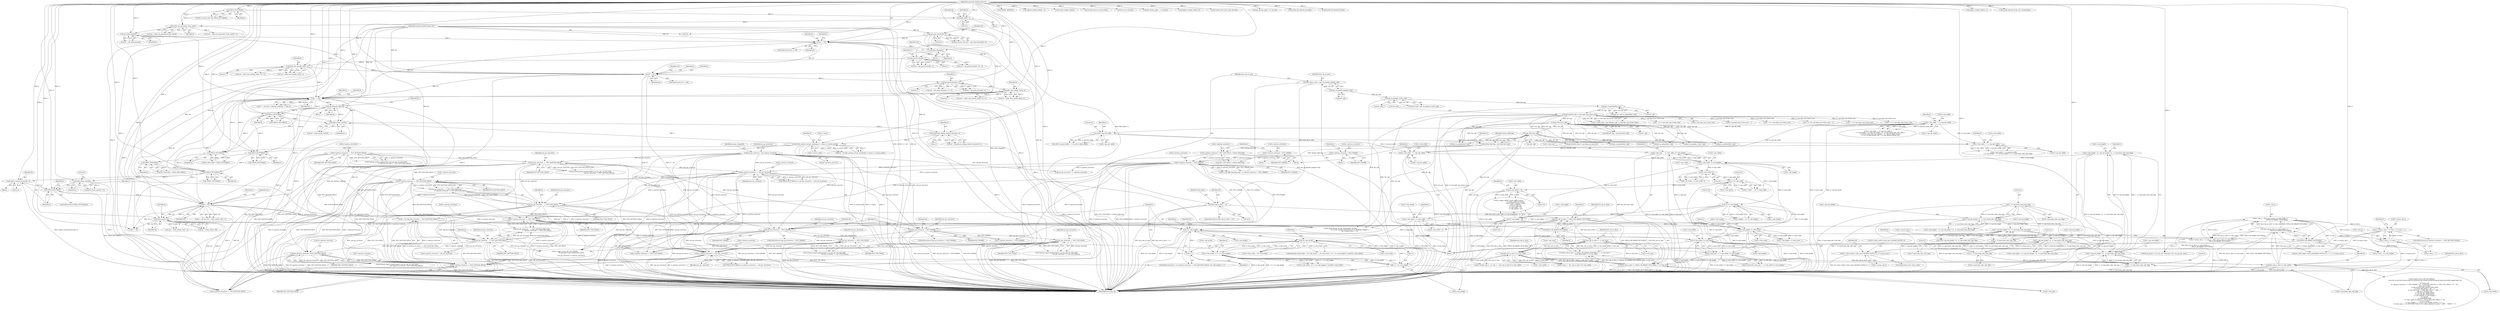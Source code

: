 digraph "0_FFmpeg_29ffeef5e73b8f41ff3a3f2242d356759c66f91f@array" {
"1002917" [label="(Call,h0->slice_row[(h->slice_num-1)&(MAX_SLICES-1)]= h->resync_mb_y)"];
"1002035" [label="(Call,h->resync_mb_y = h->mb_y = h->mb_y + 1)"];
"1002039" [label="(Call,h->mb_y = h->mb_y + 1)"];
"1002017" [label="(Call,h->mb_y = (first_mb_in_slice / h->mb_width) <<\n                               FIELD_OR_MBAFF_PICTURE(h))"];
"1002021" [label="(Call,(first_mb_in_slice / h->mb_width) <<\n                               FIELD_OR_MBAFF_PICTURE(h))"];
"1002022" [label="(Call,first_mb_in_slice / h->mb_width)"];
"1002008" [label="(Call,first_mb_in_slice % h->mb_width)"];
"1001986" [label="(Call,first_mb_in_slice >= h->mb_num)"];
"1001979" [label="(Call,first_mb_in_slice << FIELD_OR_MBAFF_PICTURE(h))"];
"1000174" [label="(Call,first_mb_in_slice == 0)"];
"1000166" [label="(Call,first_mb_in_slice = get_ue_golomb_long(&h->gb))"];
"1000168" [label="(Call,get_ue_golomb_long(&h->gb))"];
"1001981" [label="(Call,FIELD_OR_MBAFF_PICTURE(h))"];
"1001908" [label="(Call,h != h0)"];
"1001830" [label="(Call,FIELD_PICTURE(h))"];
"1001826" [label="(Call,release_unused_pictures(h, 0))"];
"1001805" [label="(Call,FIELD_PICTURE(h))"];
"1001800" [label="(Call,FIELD_PICTURE(h))"];
"1000991" [label="(Call,init_dequant_tables(h))"];
"1000977" [label="(Call,h == h0)"];
"1000909" [label="(Call,h264_slice_header_init(h, 1))"];
"1000874" [label="(Call,get_pixel_format(h, 1))"];
"1000868" [label="(Call,flush_change(h))"];
"1000851" [label="(Call,h != h0)"];
"1000735" [label="(Call,init_dimensions(h))"];
"1000495" [label="(Call,h264_set_parameter_from_sps(h))"];
"1000186" [label="(Call,field_end(h, 1))"];
"1000183" [label="(Call,FIELD_PICTURE(h))"];
"1000125" [label="(MethodParameterIn,H264Context *h)"];
"1000643" [label="(Call,get_pixel_format(h0, 0))"];
"1000126" [label="(MethodParameterIn,H264Context *h0)"];
"1000962" [label="(Call,h264_slice_header_init(h, 0))"];
"1000945" [label="(Call,get_pixel_format(h, 1))"];
"1000929" [label="(Call,h != h0)"];
"1001316" [label="(Call,FIELD_PICTURE(h))"];
"1001602" [label="(Call,ff_h264_execute_ref_pic_marking(h, h->mmco, h->mmco_index))"];
"1001583" [label="(Call,ff_generate_sliding_window_mmcos(h, 1))"];
"1001531" [label="(Call,h264_frame_start(h))"];
"1001749" [label="(Call,FIELD_PICTURE(h))"];
"1001732" [label="(Call,FIELD_PICTURE(h))"];
"1001813" [label="(Call,h264_frame_start(h))"];
"1001914" [label="(Call,clone_slice(h, h0))"];
"1001978" [label="(Call,first_mb_in_slice << FIELD_OR_MBAFF_PICTURE(h) >= h->mb_num)"];
"1001965" [label="(Call,h->mb_num == h->mb_width * h->mb_height)"];
"1000675" [label="(Call,h->mb_num    = h->mb_width * h->mb_height)"];
"1000679" [label="(Call,h->mb_width * h->mb_height)"];
"1000649" [label="(Call,h->mb_width  = h->sps.mb_width)"];
"1000610" [label="(Call,h->mb_width  != h->sps.mb_width)"];
"1000398" [label="(Call,h->mb_width  != h->sps.mb_width)"];
"1000541" [label="(Call,16*h->sps.mb_width)"];
"1000658" [label="(Call,h->mb_height = h->sps.mb_height * (2 - h->sps.frame_mbs_only_flag))"];
"1000662" [label="(Call,h->sps.mb_height * (2 - h->sps.frame_mbs_only_flag))"];
"1000623" [label="(Call,h->sps.mb_height * (2 - h->sps.frame_mbs_only_flag))"];
"1000557" [label="(Call,h->sps.mb_height * (2 - h->sps.frame_mbs_only_flag))"];
"1000412" [label="(Call,h->sps.mb_height * (2 - h->sps.frame_mbs_only_flag))"];
"1000418" [label="(Call,2 - h->sps.frame_mbs_only_flag)"];
"1000563" [label="(Call,2 - h->sps.frame_mbs_only_flag)"];
"1000629" [label="(Call,2 - h->sps.frame_mbs_only_flag)"];
"1000668" [label="(Call,2 - h->sps.frame_mbs_only_flag)"];
"1001969" [label="(Call,h->mb_width * h->mb_height)"];
"1001668" [label="(Call,h->mb_width  * 16)"];
"1000719" [label="(Call,16 * h->mb_width)"];
"1000699" [label="(Call,h->mb_width * 4)"];
"1000728" [label="(Call,16 * h->mb_height)"];
"1001841" [label="(Call,i<h->mb_height)"];
"1001846" [label="(Call,i++)"];
"1001853" [label="(Call,i*h->mb_stride)"];
"1001861" [label="(Call,h->mb_stride - (i+1==h->mb_height))"];
"1001865" [label="(Call,i+1==h->mb_height)"];
"1000686" [label="(Call,h->mb_stride = h->mb_width + 1)"];
"1001834" [label="(Call,i = (h->picture_structure == PICT_BOTTOM_FIELD))"];
"1001836" [label="(Call,h->picture_structure == PICT_BOTTOM_FIELD)"];
"1001387" [label="(Call,h->picture_structure == PICT_TOP_FIELD)"];
"1001115" [label="(Call,h->picture_structure != PICT_FRAME)"];
"1001043" [label="(Call,h->picture_structure = PICT_FRAME)"];
"1001097" [label="(Call,h->picture_structure = PICT_FRAME)"];
"1001088" [label="(Call,h->picture_structure = PICT_TOP_FIELD + bottom_field_flag)"];
"1001081" [label="(Call,bottom_field_flag = get_bits1(&h->gb))"];
"1001083" [label="(Call,get_bits1(&h->gb))"];
"1001073" [label="(Call,get_bits1(&h->gb))"];
"1000997" [label="(Call,get_bits(&h->gb, h->sps.log2_max_frame_num))"];
"1000300" [label="(Call,get_ue_golomb(&h->gb))"];
"1000230" [label="(Call,get_ue_golomb_31(&h->gb))"];
"1001318" [label="(Call,h->picture_structure == last_pic_structure)"];
"1001017" [label="(Call,last_pic_structure = h0->picture_structure)"];
"1001310" [label="(Call,last_pic_structure == PICT_BOTTOM_FIELD)"];
"1000218" [label="(Call,h->picture_structure == PICT_BOTTOM_FIELD)"];
"1001378" [label="(Call,h->picture_structure == PICT_BOTTOM_FIELD)"];
"1001375" [label="(Call,last_pic_structure   == PICT_TOP_FIELD)"];
"1001734" [label="(Call,h->picture_structure == last_pic_structure)"];
"1001337" [label="(Call,last_pic_structure == PICT_TOP_FIELD)"];
"1001325" [label="(Call,last_pic_structure != PICT_FRAME)"];
"1001384" [label="(Call,last_pic_structure   == PICT_BOTTOM_FIELD)"];
"1001354" [label="(Call,last_pic_structure != PICT_FRAME)"];
"1001366" [label="(Call,last_pic_structure == PICT_TOP_FIELD)"];
"1001772" [label="(Call,h0->picture_structure==PICT_BOTTOM_FIELD)"];
"1001673" [label="(Call,h->mb_height * 16)"];
"1001887" [label="(Call,h->mb_height * h->mb_stride)"];
"1002027" [label="(Call,FIELD_OR_MBAFF_PICTURE(h))"];
"1002013" [label="(Call,h->resync_mb_y = h->mb_y = (first_mb_in_slice / h->mb_width) <<\n                               FIELD_OR_MBAFF_PICTURE(h))"];
"1001379" [label="(Call,h->picture_structure)"];
"1001583" [label="(Call,ff_generate_sliding_window_mmcos(h, 1))"];
"1000869" [label="(Identifier,h)"];
"1002931" [label="(Call,h->resync_mb_y)"];
"1001840" [label="(Identifier,PICT_BOTTOM_FIELD)"];
"1001044" [label="(Call,h->picture_structure)"];
"1000176" [label="(Literal,0)"];
"1000558" [label="(Call,h->sps.mb_height)"];
"1000181" [label="(Identifier,h0)"];
"1000876" [label="(Literal,1)"];
"1001113" [label="(Identifier,h)"];
"1001984" [label="(Identifier,h)"];
"1002028" [label="(Identifier,h)"];
"1000997" [label="(Call,get_bits(&h->gb, h->sps.log2_max_frame_num))"];
"1000222" [label="(Identifier,PICT_BOTTOM_FIELD)"];
"1000857" [label="(Identifier,h)"];
"1001913" [label="(Identifier,ret)"];
"1002402" [label="(Call,ff_h264_decode_ref_pic_marking(h0, &h->gb,\n                                             !(h->avctx->active_thread_type & FF_THREAD_FRAME) ||\n                                             h0->current_slice == 0))"];
"1001764" [label="(Call,ff_thread_report_progress(&h0->cur_pic_ptr->tf, INT_MAX,\n                                              h0->picture_structure==PICT_BOTTOM_FIELD))"];
"1003305" [label="(Call,av_log(h->avctx, AV_LOG_DEBUG,\n               \"slice:%d %s mb:%d %c%s%s pps:%u frame:%d poc:%d/%d ref:%d/%d qp:%d loop:%d:%d:%d weight:%d%s %s\n\",\n               h->slice_num,\n               (h->picture_structure == PICT_FRAME ? \"F\" : h->picture_structure == PICT_TOP_FIELD ? \"T\" : \"B\"),\n               first_mb_in_slice,\n               av_get_picture_type_char(h->slice_type),\n               h->slice_type_fixed ? \" fix\" : \"\",\n               h->nal_unit_type == NAL_IDR_SLICE ? \" IDR\" : \"\",\n               pps_id, h->frame_num,\n               h->cur_pic_ptr->field_poc[0],\n               h->cur_pic_ptr->field_poc[1],\n               h->ref_count[0], h->ref_count[1],\n               h->qscale,\n               h->deblocking_filter,\n               h->slice_alpha_c0_offset / 2 - 26, h->slice_beta_offset / 2 - 26,\n               h->use_weight,\n               h->use_weight == 1 && h->use_weight_chroma ? \"c\" : \"\",\n               h->slice_type == AV_PICTURE_TYPE_B ? (h->direct_spatial_mv_pred ? \"SPAT\" : \"TEMP\") : \"\"))"];
"1000126" [label="(MethodParameterIn,H264Context *h0)"];
"1001632" [label="(Call,av_image_copy(h->short_ref[0]->f.data,\n                                  h->short_ref[0]->f.linesize,\n                                  (const uint8_t **)prev->f.data,\n                                  prev->f.linesize,\n                                  h->avctx->pix_fmt,\n                                  h->mb_width  * 16,\n                                  h->mb_height * 16))"];
"1000944" [label="(Identifier,ret)"];
"1001324" [label="(ControlStructure,if (last_pic_structure != PICT_FRAME))"];
"1000720" [label="(Literal,16)"];
"1000998" [label="(Call,&h->gb)"];
"1000690" [label="(Call,h->mb_width + 1)"];
"1001375" [label="(Call,last_pic_structure   == PICT_TOP_FIELD)"];
"1001749" [label="(Call,FIELD_PICTURE(h))"];
"1001772" [label="(Call,h0->picture_structure==PICT_BOTTOM_FIELD)"];
"1001384" [label="(Call,last_pic_structure   == PICT_BOTTOM_FIELD)"];
"1002835" [label="(Call,h != h0)"];
"1001337" [label="(Call,last_pic_structure == PICT_TOP_FIELD)"];
"1001835" [label="(Identifier,i)"];
"1000733" [label="(Call,ret = init_dimensions(h))"];
"1000191" [label="(Identifier,h0)"];
"1000849" [label="(Block,)"];
"1001806" [label="(Identifier,h)"];
"1002036" [label="(Call,h->resync_mb_y)"];
"1001312" [label="(Identifier,PICT_BOTTOM_FIELD)"];
"1000663" [label="(Call,h->sps.mb_height)"];
"1002010" [label="(Call,h->mb_width)"];
"1002000" [label="(Call,h->resync_mb_x = h->mb_x =  first_mb_in_slice % h->mb_width)"];
"1001965" [label="(Call,h->mb_num == h->mb_width * h->mb_height)"];
"1002913" [label="(ControlStructure,if (h->slice_num))"];
"1001853" [label="(Call,i*h->mb_stride)"];
"1001738" [label="(Identifier,last_pic_structure)"];
"1001101" [label="(Identifier,PICT_FRAME)"];
"1000218" [label="(Call,h->picture_structure == PICT_BOTTOM_FIELD)"];
"1000735" [label="(Call,init_dimensions(h))"];
"1001547" [label="(Call,1 << h->sps.log2_max_frame_num)"];
"1000645" [label="(Literal,0)"];
"1000629" [label="(Call,2 - h->sps.frame_mbs_only_flag)"];
"1000976" [label="(Call,h == h0 && h->dequant_coeff_pps != pps_id)"];
"1001383" [label="(Call,last_pic_structure   == PICT_BOTTOM_FIELD &&\n                           h->picture_structure == PICT_TOP_FIELD)"];
"1000420" [label="(Call,h->sps.frame_mbs_only_flag)"];
"1000993" [label="(Call,h->frame_num = get_bits(&h->gb, h->sps.log2_max_frame_num))"];
"1001317" [label="(Identifier,h)"];
"1001326" [label="(Identifier,last_pic_structure)"];
"1002493" [label="(Call,get_ue_golomb_31(&h->gb))"];
"1000184" [label="(Identifier,h)"];
"1001910" [label="(Identifier,h0)"];
"1000852" [label="(Identifier,h)"];
"1000643" [label="(Call,get_pixel_format(h0, 0))"];
"1000631" [label="(Call,h->sps.frame_mbs_only_flag)"];
"1000910" [label="(Identifier,h)"];
"1002035" [label="(Call,h->resync_mb_y = h->mb_y = h->mb_y + 1)"];
"1002437" [label="(Call,FRAME_MBAFF(h))"];
"1002023" [label="(Identifier,first_mb_in_slice)"];
"1002918" [label="(Call,h0->slice_row[(h->slice_num-1)&(MAX_SLICES-1)])"];
"1001366" [label="(Call,last_pic_structure == PICT_TOP_FIELD)"];
"1001908" [label="(Call,h != h0)"];
"1000185" [label="(Block,)"];
"1000677" [label="(Identifier,h)"];
"1000963" [label="(Identifier,h)"];
"1000541" [label="(Call,16*h->sps.mb_width)"];
"1001675" [label="(Identifier,h)"];
"1000610" [label="(Call,h->mb_width  != h->sps.mb_width)"];
"1001851" [label="(Identifier,h)"];
"1001316" [label="(Call,FIELD_PICTURE(h))"];
"1001428" [label="(Call,h->picture_structure = last_pic_structure)"];
"1000298" [label="(Call,pps_id = get_ue_golomb(&h->gb))"];
"1001966" [label="(Call,h->mb_num)"];
"1000991" [label="(Call,init_dequant_tables(h))"];
"1000550" [label="(Identifier,h)"];
"1001825" [label="(Block,)"];
"1000907" [label="(Call,ret = h264_slice_header_init(h, 1))"];
"1001529" [label="(Call,ret = h264_frame_start(h))"];
"1001377" [label="(Identifier,PICT_TOP_FIELD)"];
"1001750" [label="(Identifier,h)"];
"1000679" [label="(Call,h->mb_width * h->mb_height)"];
"1002360" [label="(Call,implicit_weight_table(h, -1))"];
"1000669" [label="(Literal,2)"];
"1001600" [label="(Call,ret = ff_h264_execute_ref_pic_marking(h, h->mmco, h->mmco_index))"];
"1001836" [label="(Call,h->picture_structure == PICT_BOTTOM_FIELD)"];
"1001470" [label="(Call,1 << h->sps.log2_max_frame_num)"];
"1001983" [label="(Call,h->mb_num)"];
"1000697" [label="(Identifier,h)"];
"1001843" [label="(Call,h->mb_height)"];
"1000167" [label="(Identifier,first_mb_in_slice)"];
"1002049" [label="(Call,h->mb_y < h->mb_height)"];
"1002022" [label="(Call,first_mb_in_slice / h->mb_width)"];
"1000931" [label="(Identifier,h0)"];
"1001391" [label="(Identifier,PICT_TOP_FIELD)"];
"1001354" [label="(Call,last_pic_structure != PICT_FRAME)"];
"1000219" [label="(Call,h->picture_structure)"];
"1001355" [label="(Identifier,last_pic_structure)"];
"1000397" [label="(Call,h->mb_width  != h->sps.mb_width ||\n            h->mb_height != h->sps.mb_height * (2 - h->sps.frame_mbs_only_flag) ||\n            h->avctx->bits_per_raw_sample != h->sps.bit_depth_luma ||\n            h->cur_chroma_format_idc != h->sps.chroma_format_idc)"];
"1002017" [label="(Call,h->mb_y = (first_mb_in_slice / h->mb_width) <<\n                               FIELD_OR_MBAFF_PICTURE(h))"];
"1001098" [label="(Call,h->picture_structure)"];
"1002014" [label="(Call,h->resync_mb_y)"];
"1001865" [label="(Call,i+1==h->mb_height)"];
"1001887" [label="(Call,h->mb_height * h->mb_stride)"];
"1002342" [label="(Call,ff_pred_weight_table(h))"];
"1001080" [label="(Block,)"];
"1001129" [label="(Call,last_pic_structure != h->picture_structure)"];
"1000736" [label="(Identifier,h)"];
"1001019" [label="(Call,h0->picture_structure)"];
"1000492" [label="(Call,(ret = h264_set_parameter_from_sps(h)) < 0)"];
"1001814" [label="(Identifier,h)"];
"1001969" [label="(Call,h->mb_width * h->mb_height)"];
"1000496" [label="(Identifier,h)"];
"1002040" [label="(Call,h->mb_y)"];
"1001854" [label="(Identifier,i)"];
"1001735" [label="(Call,h->picture_structure)"];
"1000623" [label="(Call,h->sps.mb_height * (2 - h->sps.frame_mbs_only_flag))"];
"1002057" [label="(Call,h->picture_structure == PICT_FRAME)"];
"1000168" [label="(Call,get_ue_golomb_long(&h->gb))"];
"1001368" [label="(Identifier,PICT_TOP_FIELD)"];
"1001848" [label="(Call,memset(h->slice_table + i*h->mb_stride, -1, (h->mb_stride - (i+1==h->mb_height)) * sizeof(*h->slice_table)))"];
"1001860" [label="(Call,(h->mb_stride - (i+1==h->mb_height)) * sizeof(*h->slice_table))"];
"1001367" [label="(Identifier,last_pic_structure)"];
"1000644" [label="(Identifier,h0)"];
"1001074" [label="(Call,&h->gb)"];
"1000985" [label="(Block,)"];
"1000959" [label="(Call,(ret = h264_slice_header_init(h, 0)) < 0)"];
"1001023" [label="(Identifier,last_pic_droppable)"];
"1002936" [label="(Call,h0->slice_row[h->slice_num&(MAX_SLICES-1)] + 3 >= h->resync_mb_y)"];
"1000668" [label="(Call,2 - h->sps.frame_mbs_only_flag)"];
"1001388" [label="(Call,h->picture_structure)"];
"1001356" [label="(Identifier,PICT_FRAME)"];
"1002476" [label="(Call,ff_h264_direct_ref_list_init(h))"];
"1000614" [label="(Call,h->sps.mb_width)"];
"1001092" [label="(Call,PICT_TOP_FIELD + bottom_field_flag)"];
"1001002" [label="(Call,h->sps.log2_max_frame_num)"];
"1000729" [label="(Literal,16)"];
"1000611" [label="(Call,h->mb_width)"];
"1000911" [label="(Literal,1)"];
"1001358" [label="(Call,ff_thread_report_progress(&h0->cur_pic_ptr->tf, INT_MAX,\n                                                   last_pic_structure == PICT_TOP_FIELD))"];
"1001855" [label="(Call,h->mb_stride)"];
"1001604" [label="(Call,h->mmco)"];
"1000853" [label="(Identifier,h0)"];
"1000943" [label="(Call,ret = get_pixel_format(h, 1))"];
"1001310" [label="(Call,last_pic_structure == PICT_BOTTOM_FIELD)"];
"1001888" [label="(Call,h->mb_height)"];
"1000874" [label="(Call,get_pixel_format(h, 1))"];
"1001730" [label="(Call,!FIELD_PICTURE(h) || h->picture_structure == last_pic_structure)"];
"1001374" [label="(Call,last_pic_structure   == PICT_TOP_FIELD &&\n                           h->picture_structure == PICT_BOTTOM_FIELD)"];
"1001731" [label="(Call,!FIELD_PICTURE(h))"];
"1002051" [label="(Identifier,h)"];
"1000977" [label="(Call,h == h0)"];
"1001089" [label="(Call,h->picture_structure)"];
"1000410" [label="(Identifier,h)"];
"1001083" [label="(Call,get_bits1(&h->gb))"];
"1001315" [label="(Call,!FIELD_PICTURE(h))"];
"1000715" [label="(Call,h->width  = 16 * h->mb_width)"];
"1000166" [label="(Call,first_mb_in_slice = get_ue_golomb_long(&h->gb))"];
"1001325" [label="(Call,last_pic_structure != PICT_FRAME)"];
"1001801" [label="(Identifier,h)"];
"1002239" [label="(Call,get_ue_golomb(&h->gb))"];
"1001987" [label="(Identifier,first_mb_in_slice)"];
"1000300" [label="(Call,get_ue_golomb(&h->gb))"];
"1001988" [label="(Call,h->mb_num)"];
"1000960" [label="(Call,ret = h264_slice_header_init(h, 0))"];
"1001964" [label="(Call,av_assert1(h->mb_num == h->mb_width * h->mb_height))"];
"1001378" [label="(Call,h->picture_structure == PICT_BOTTOM_FIELD)"];
"1000719" [label="(Call,16 * h->mb_width)"];
"1001812" [label="(Call,h264_frame_start(h) < 0)"];
"1002039" [label="(Call,h->mb_y = h->mb_y + 1)"];
"1000179" [label="(Call,h0->current_slice && FIELD_PICTURE(h))"];
"1000670" [label="(Call,h->sps.frame_mbs_only_flag)"];
"1001607" [label="(Call,h->mmco_index)"];
"1000402" [label="(Call,h->sps.mb_width)"];
"1001815" [label="(Literal,0)"];
"1000979" [label="(Identifier,h0)"];
"1001970" [label="(Call,h->mb_width)"];
"1000609" [label="(Call,h->mb_width  != h->sps.mb_width\n                     || h->mb_height != h->sps.mb_height * (2 - h->sps.frame_mbs_only_flag))"];
"1001669" [label="(Call,h->mb_width)"];
"1001380" [label="(Identifier,h)"];
"1000174" [label="(Call,first_mb_in_slice == 0)"];
"1000660" [label="(Identifier,h)"];
"1001842" [label="(Identifier,i)"];
"1002030" [label="(Call,h->picture_structure == PICT_BOTTOM_FIELD)"];
"1000680" [label="(Call,h->mb_width)"];
"1001531" [label="(Call,h264_frame_start(h))"];
"1001826" [label="(Call,release_unused_pictures(h, 0))"];
"1000173" [label="(ControlStructure,if (first_mb_in_slice == 0))"];
"1001096" [label="(Block,)"];
"1001532" [label="(Identifier,h)"];
"1002246" [label="(Call,ff_set_ref_count(h))"];
"1001444" [label="(Identifier,h)"];
"1000964" [label="(Literal,0)"];
"1001090" [label="(Identifier,h)"];
"1001830" [label="(Call,FIELD_PICTURE(h))"];
"1001907" [label="(Call,h != h0 && (ret = clone_slice(h, h0)) < 0)"];
"1002581" [label="(Call,get_chroma_qp(h, 1, h->qscale))"];
"1000649" [label="(Call,h->mb_width  = h->sps.mb_width)"];
"1000659" [label="(Call,h->mb_height)"];
"1002100" [label="(Call,h->sps.log2_max_frame_num + 1)"];
"1000868" [label="(Call,flush_change(h))"];
"1000945" [label="(Call,get_pixel_format(h, 1))"];
"1000543" [label="(Call,h->sps.mb_width)"];
"1002043" [label="(Call,h->mb_y + 1)"];
"1002457" [label="(Call,implicit_weight_table(h, 0))"];
"1001875" [label="(Identifier,h)"];
"1001804" [label="(Call,!FIELD_PICTURE(h))"];
"1001104" [label="(Identifier,h)"];
"1002474" [label="(Call,ff_h264_direct_dist_scale_factor(h))"];
"1000188" [label="(Literal,1)"];
"1001674" [label="(Call,h->mb_height)"];
"1002216" [label="(Call,ff_init_poc(h, h->cur_pic_ptr->field_poc, &h->cur_pic_ptr->poc))"];
"1002018" [label="(Call,h->mb_y)"];
"1001115" [label="(Call,h->picture_structure != PICT_FRAME)"];
"1000728" [label="(Call,16 * h->mb_height)"];
"1002029" [label="(ControlStructure,if (h->picture_structure == PICT_BOTTOM_FIELD))"];
"1000909" [label="(Call,h264_slice_header_init(h, 1))"];
"1001111" [label="(Call,h->mb_field_decoding_flag = h->picture_structure != PICT_FRAME)"];
"1002529" [label="(Call,get_se_golomb(&h->gb))"];
"1001894" [label="(Literal,1)"];
"1001800" [label="(Call,FIELD_PICTURE(h))"];
"1001382" [label="(Identifier,PICT_BOTTOM_FIELD)"];
"1001393" [label="(Call,av_log(h->avctx, AV_LOG_ERROR,\n                               \"Invalid field mode combination %d/%d\n\",\n                               last_pic_structure, h->picture_structure))"];
"1002024" [label="(Call,h->mb_width)"];
"1001813" [label="(Call,h264_frame_start(h))"];
"1001831" [label="(Identifier,h)"];
"1001978" [label="(Call,first_mb_in_slice << FIELD_OR_MBAFF_PICTURE(h) >= h->mb_num)"];
"1001734" [label="(Call,h->picture_structure == last_pic_structure)"];
"1002009" [label="(Identifier,first_mb_in_slice)"];
"1000929" [label="(Call,h != h0)"];
"1001329" [label="(Call,ff_thread_report_progress(&h0->cur_pic_ptr->tf, INT_MAX,\n                                               last_pic_structure == PICT_TOP_FIELD))"];
"1002027" [label="(Call,FIELD_OR_MBAFF_PICTURE(h))"];
"1000650" [label="(Call,h->mb_width)"];
"1000555" [label="(Call,16*h->sps.mb_height * (2 - h->sps.frame_mbs_only_flag))"];
"1002569" [label="(Call,get_chroma_qp(h, 0, h->qscale))"];
"1000228" [label="(Call,slice_type = get_ue_golomb_31(&h->gb))"];
"1000418" [label="(Call,2 - h->sps.frame_mbs_only_flag)"];
"1000557" [label="(Call,h->sps.mb_height * (2 - h->sps.frame_mbs_only_flag))"];
"1003322" [label="(Call,h->picture_structure == PICT_TOP_FIELD)"];
"1001776" [label="(Identifier,PICT_BOTTOM_FIELD)"];
"1001973" [label="(Call,h->mb_height)"];
"1000872" [label="(Call,ret = get_pixel_format(h, 1))"];
"1001915" [label="(Identifier,h)"];
"1000935" [label="(Identifier,h)"];
"1000686" [label="(Call,h->mb_stride = h->mb_width + 1)"];
"1001829" [label="(ControlStructure,if (FIELD_PICTURE(h)))"];
"1000662" [label="(Call,h->sps.mb_height * (2 - h->sps.frame_mbs_only_flag))"];
"1001581" [label="(Call,ret = ff_generate_sliding_window_mmcos(h, 1))"];
"1001773" [label="(Call,h0->picture_structure)"];
"1000229" [label="(Identifier,slice_type)"];
"1002283" [label="(Call,ff_h264_fill_default_ref_list(h))"];
"1001311" [label="(Identifier,last_pic_structure)"];
"1000398" [label="(Call,h->mb_width  != h->sps.mb_width)"];
"1002013" [label="(Call,h->resync_mb_y = h->mb_y = (first_mb_in_slice / h->mb_width) <<\n                               FIELD_OR_MBAFF_PICTURE(h))"];
"1001846" [label="(Call,i++)"];
"1000947" [label="(Literal,1)"];
"1000301" [label="(Call,&h->gb)"];
"1001732" [label="(Call,FIELD_PICTURE(h))"];
"1002440" [label="(Call,ff_h264_fill_mbaff_ref_list(h))"];
"1000413" [label="(Call,h->sps.mb_height)"];
"1001828" [label="(Literal,0)"];
"1001982" [label="(Identifier,h)"];
"1002032" [label="(Identifier,h)"];
"1000495" [label="(Call,h264_set_parameter_from_sps(h))"];
"1000183" [label="(Call,FIELD_PICTURE(h))"];
"1002917" [label="(Call,h0->slice_row[(h->slice_num-1)&(MAX_SLICES-1)]= h->resync_mb_y)"];
"1000399" [label="(Call,h->mb_width)"];
"1001047" [label="(Identifier,PICT_FRAME)"];
"1001841" [label="(Call,i<h->mb_height)"];
"1001866" [label="(Call,i+1)"];
"1003426" [label="(MethodReturn,static int)"];
"1001881" [label="(Identifier,h)"];
"1000493" [label="(Call,ret = h264_set_parameter_from_sps(h))"];
"1001208" [label="(Call,1 << h->sps.log2_max_frame_num)"];
"1000210" [label="(Call,ff_thread_report_progress(&h->cur_pic_ptr->tf, INT_MAX,\n                                          h->picture_structure == PICT_BOTTOM_FIELD))"];
"1000540" [label="(Call,16*h->sps.mb_width != h->avctx->coded_width)"];
"1000127" [label="(Block,)"];
"1001339" [label="(Identifier,PICT_TOP_FIELD)"];
"1001891" [label="(Call,h->mb_stride)"];
"1000875" [label="(Identifier,h)"];
"1001018" [label="(Identifier,last_pic_structure)"];
"1001042" [label="(Block,)"];
"1000564" [label="(Literal,2)"];
"1002008" [label="(Call,first_mb_in_slice % h->mb_width)"];
"1000906" [label="(Call,(ret = h264_slice_header_init(h, 1)) < 0)"];
"1000637" [label="(Call,h0->avctx->pix_fmt != get_pixel_format(h0, 0))"];
"1001986" [label="(Call,first_mb_in_slice >= h->mb_num)"];
"1001909" [label="(Identifier,h)"];
"1001980" [label="(Identifier,first_mb_in_slice)"];
"1000563" [label="(Call,2 - h->sps.frame_mbs_only_flag)"];
"1001602" [label="(Call,ff_h264_execute_ref_pic_marking(h, h->mmco, h->mmco_index))"];
"1001805" [label="(Call,FIELD_PICTURE(h))"];
"1000721" [label="(Call,h->mb_width)"];
"1002004" [label="(Call,h->mb_x =  first_mb_in_slice % h->mb_width)"];
"1001902" [label="(Identifier,h0)"];
"1000653" [label="(Call,h->sps.mb_width)"];
"1001914" [label="(Call,clone_slice(h, h0))"];
"1000724" [label="(Call,h->height = 16 * h->mb_height)"];
"1000175" [label="(Identifier,first_mb_in_slice)"];
"1000624" [label="(Call,h->sps.mb_height)"];
"1000419" [label="(Literal,2)"];
"1000730" [label="(Call,h->mb_height)"];
"1002460" [label="(Call,implicit_weight_table(h, 1))"];
"1001389" [label="(Identifier,h)"];
"1000942" [label="(Call,(ret = get_pixel_format(h, 1)) < 0)"];
"1001796" [label="(Call,h0->first_field = FIELD_PICTURE(h))"];
"1000700" [label="(Call,h->mb_width)"];
"1000851" [label="(Call,h != h0)"];
"1001081" [label="(Call,bottom_field_flag = get_bits1(&h->gb))"];
"1000683" [label="(Call,h->mb_height)"];
"1001834" [label="(Call,i = (h->picture_structure == PICT_BOTTOM_FIELD))"];
"1001911" [label="(Call,(ret = clone_slice(h, h0)) < 0)"];
"1001318" [label="(Call,h->picture_structure == last_pic_structure)"];
"1001097" [label="(Call,h->picture_structure = PICT_FRAME)"];
"1000928" [label="(ControlStructure,if (h != h0))"];
"1001585" [label="(Literal,1)"];
"1000687" [label="(Call,h->mb_stride)"];
"1002131" [label="(Call,get_bits(&h->gb, h->sps.log2_max_poc_lsb))"];
"1000850" [label="(ControlStructure,if (h != h0))"];
"1000676" [label="(Call,h->mb_num)"];
"1001338" [label="(Identifier,last_pic_structure)"];
"1001849" [label="(Call,h->slice_table + i*h->mb_stride)"];
"1001861" [label="(Call,h->mb_stride - (i+1==h->mb_height))"];
"1001672" [label="(Literal,16)"];
"1002098" [label="(Call,1 << (h->sps.log2_max_frame_num + 1))"];
"1001327" [label="(Identifier,PICT_FRAME)"];
"1001386" [label="(Identifier,PICT_BOTTOM_FIELD)"];
"1002186" [label="(Call,get_se_golomb(&h->gb))"];
"1001912" [label="(Call,ret = clone_slice(h, h0))"];
"1001827" [label="(Identifier,h)"];
"1001387" [label="(Call,h->picture_structure == PICT_TOP_FIELD)"];
"1001677" [label="(Literal,16)"];
"1000619" [label="(Call,h->mb_height != h->sps.mb_height * (2 - h->sps.frame_mbs_only_flag))"];
"1001376" [label="(Identifier,last_pic_structure)"];
"1001043" [label="(Call,h->picture_structure = PICT_FRAME)"];
"1001353" [label="(ControlStructure,if (last_pic_structure != PICT_FRAME))"];
"1001088" [label="(Call,h->picture_structure = PICT_TOP_FIELD + bottom_field_flag)"];
"1001362" [label="(Identifier,h0)"];
"1002074" [label="(Call,1 << h->sps.log2_max_frame_num)"];
"1001314" [label="(Call,!FIELD_PICTURE(h) || h->picture_structure == last_pic_structure)"];
"1001869" [label="(Call,h->mb_height)"];
"1000978" [label="(Identifier,h)"];
"1000408" [label="(Call,h->mb_height != h->sps.mb_height * (2 - h->sps.frame_mbs_only_flag))"];
"1000688" [label="(Identifier,h)"];
"1002940" [label="(Identifier,h0)"];
"1000125" [label="(MethodParameterIn,H264Context *h)"];
"1001833" [label="(ControlStructure,for(i = (h->picture_structure == PICT_BOTTOM_FIELD); i<h->mb_height; i++))"];
"1000695" [label="(Call,h->b_stride = h->mb_width * 4)"];
"1001319" [label="(Call,h->picture_structure)"];
"1001847" [label="(Identifier,i)"];
"1000992" [label="(Identifier,h)"];
"1001977" [label="(Call,first_mb_in_slice << FIELD_OR_MBAFF_PICTURE(h) >= h->mb_num ||\n        first_mb_in_slice >= h->mb_num)"];
"1000230" [label="(Call,get_ue_golomb_31(&h->gb))"];
"1000187" [label="(Identifier,h)"];
"1000703" [label="(Literal,4)"];
"1001302" [label="(Call,ff_thread_report_progress(&h0->cur_pic_ptr->tf, INT_MAX,\n                                           last_pic_structure == PICT_BOTTOM_FIELD))"];
"1001981" [label="(Call,FIELD_OR_MBAFF_PICTURE(h))"];
"1001322" [label="(Identifier,last_pic_structure)"];
"1000675" [label="(Call,h->mb_num    = h->mb_width * h->mb_height)"];
"1001333" [label="(Identifier,h0)"];
"1000542" [label="(Literal,16)"];
"1000699" [label="(Call,h->mb_width * 4)"];
"1001017" [label="(Call,last_pic_structure = h0->picture_structure)"];
"1000995" [label="(Identifier,h)"];
"1000946" [label="(Identifier,h)"];
"1000873" [label="(Identifier,ret)"];
"1001119" [label="(Identifier,PICT_FRAME)"];
"1000630" [label="(Literal,2)"];
"1001603" [label="(Identifier,h)"];
"1000962" [label="(Call,h264_slice_header_init(h, 0))"];
"1001084" [label="(Call,&h->gb)"];
"1000930" [label="(Identifier,h)"];
"1000186" [label="(Call,field_end(h, 1))"];
"1001837" [label="(Call,h->picture_structure)"];
"1001979" [label="(Call,first_mb_in_slice << FIELD_OR_MBAFF_PICTURE(h))"];
"1001071" [label="(Call,field_pic_flag = get_bits1(&h->gb))"];
"1000982" [label="(Identifier,h)"];
"1000871" [label="(Call,(ret = get_pixel_format(h, 1)) < 0)"];
"1001916" [label="(Identifier,h0)"];
"1000565" [label="(Call,h->sps.frame_mbs_only_flag)"];
"1001116" [label="(Call,h->picture_structure)"];
"1001733" [label="(Identifier,h)"];
"1002021" [label="(Call,(first_mb_in_slice / h->mb_width) <<\n                               FIELD_OR_MBAFF_PICTURE(h))"];
"1001862" [label="(Call,h->mb_stride)"];
"1001082" [label="(Identifier,bottom_field_flag)"];
"1000231" [label="(Call,&h->gb)"];
"1000412" [label="(Call,h->sps.mb_height * (2 - h->sps.frame_mbs_only_flag))"];
"1000169" [label="(Call,&h->gb)"];
"1002294" [label="(Call,ff_h264_decode_ref_pic_list_reordering(h))"];
"1000658" [label="(Call,h->mb_height = h->sps.mb_height * (2 - h->sps.frame_mbs_only_flag))"];
"1001073" [label="(Call,get_bits1(&h->gb))"];
"1001385" [label="(Identifier,last_pic_structure)"];
"1001668" [label="(Call,h->mb_width  * 16)"];
"1001886" [label="(Call,h->mb_height * h->mb_stride - 1)"];
"1001745" [label="(Call,h0->first_field = FIELD_PICTURE(h))"];
"1000621" [label="(Identifier,h)"];
"1001584" [label="(Identifier,h)"];
"1002113" [label="(Call,get_ue_golomb(&h->gb))"];
"1001673" [label="(Call,h->mb_height * 16)"];
"1002917" -> "1002913"  [label="AST: "];
"1002917" -> "1002931"  [label="CFG: "];
"1002918" -> "1002917"  [label="AST: "];
"1002931" -> "1002917"  [label="AST: "];
"1002940" -> "1002917"  [label="CFG: "];
"1002917" -> "1003426"  [label="DDG: h0->slice_row[(h->slice_num-1)&(MAX_SLICES-1)]"];
"1002035" -> "1002917"  [label="DDG: h->resync_mb_y"];
"1002013" -> "1002917"  [label="DDG: h->resync_mb_y"];
"1002035" -> "1002029"  [label="AST: "];
"1002035" -> "1002039"  [label="CFG: "];
"1002036" -> "1002035"  [label="AST: "];
"1002039" -> "1002035"  [label="AST: "];
"1002051" -> "1002035"  [label="CFG: "];
"1002035" -> "1003426"  [label="DDG: h->resync_mb_y"];
"1002039" -> "1002035"  [label="DDG: h->mb_y"];
"1002017" -> "1002035"  [label="DDG: h->mb_y"];
"1002035" -> "1002936"  [label="DDG: h->resync_mb_y"];
"1002039" -> "1002043"  [label="CFG: "];
"1002040" -> "1002039"  [label="AST: "];
"1002043" -> "1002039"  [label="AST: "];
"1002039" -> "1003426"  [label="DDG: h->mb_y + 1"];
"1002017" -> "1002039"  [label="DDG: h->mb_y"];
"1002039" -> "1002049"  [label="DDG: h->mb_y"];
"1002017" -> "1002013"  [label="AST: "];
"1002017" -> "1002021"  [label="CFG: "];
"1002018" -> "1002017"  [label="AST: "];
"1002021" -> "1002017"  [label="AST: "];
"1002013" -> "1002017"  [label="CFG: "];
"1002017" -> "1003426"  [label="DDG: (first_mb_in_slice / h->mb_width) <<\n                               FIELD_OR_MBAFF_PICTURE(h)"];
"1002017" -> "1002013"  [label="DDG: h->mb_y"];
"1002021" -> "1002017"  [label="DDG: first_mb_in_slice / h->mb_width"];
"1002021" -> "1002017"  [label="DDG: FIELD_OR_MBAFF_PICTURE(h)"];
"1002017" -> "1002043"  [label="DDG: h->mb_y"];
"1002017" -> "1002049"  [label="DDG: h->mb_y"];
"1002021" -> "1002027"  [label="CFG: "];
"1002022" -> "1002021"  [label="AST: "];
"1002027" -> "1002021"  [label="AST: "];
"1002021" -> "1003426"  [label="DDG: first_mb_in_slice / h->mb_width"];
"1002021" -> "1003426"  [label="DDG: FIELD_OR_MBAFF_PICTURE(h)"];
"1002021" -> "1002013"  [label="DDG: first_mb_in_slice / h->mb_width"];
"1002021" -> "1002013"  [label="DDG: FIELD_OR_MBAFF_PICTURE(h)"];
"1002022" -> "1002021"  [label="DDG: first_mb_in_slice"];
"1002022" -> "1002021"  [label="DDG: h->mb_width"];
"1002027" -> "1002021"  [label="DDG: h"];
"1002022" -> "1002024"  [label="CFG: "];
"1002023" -> "1002022"  [label="AST: "];
"1002024" -> "1002022"  [label="AST: "];
"1002028" -> "1002022"  [label="CFG: "];
"1002022" -> "1003426"  [label="DDG: first_mb_in_slice"];
"1002022" -> "1003426"  [label="DDG: h->mb_width"];
"1002008" -> "1002022"  [label="DDG: first_mb_in_slice"];
"1002008" -> "1002022"  [label="DDG: h->mb_width"];
"1002022" -> "1003305"  [label="DDG: first_mb_in_slice"];
"1002008" -> "1002004"  [label="AST: "];
"1002008" -> "1002010"  [label="CFG: "];
"1002009" -> "1002008"  [label="AST: "];
"1002010" -> "1002008"  [label="AST: "];
"1002004" -> "1002008"  [label="CFG: "];
"1002008" -> "1002000"  [label="DDG: first_mb_in_slice"];
"1002008" -> "1002000"  [label="DDG: h->mb_width"];
"1002008" -> "1002004"  [label="DDG: first_mb_in_slice"];
"1002008" -> "1002004"  [label="DDG: h->mb_width"];
"1001986" -> "1002008"  [label="DDG: first_mb_in_slice"];
"1001979" -> "1002008"  [label="DDG: first_mb_in_slice"];
"1001969" -> "1002008"  [label="DDG: h->mb_width"];
"1001986" -> "1001977"  [label="AST: "];
"1001986" -> "1001988"  [label="CFG: "];
"1001987" -> "1001986"  [label="AST: "];
"1001988" -> "1001986"  [label="AST: "];
"1001977" -> "1001986"  [label="CFG: "];
"1001986" -> "1003426"  [label="DDG: first_mb_in_slice"];
"1001986" -> "1003426"  [label="DDG: h->mb_num"];
"1001986" -> "1001977"  [label="DDG: first_mb_in_slice"];
"1001986" -> "1001977"  [label="DDG: h->mb_num"];
"1001979" -> "1001986"  [label="DDG: first_mb_in_slice"];
"1001978" -> "1001986"  [label="DDG: h->mb_num"];
"1001979" -> "1001978"  [label="AST: "];
"1001979" -> "1001981"  [label="CFG: "];
"1001980" -> "1001979"  [label="AST: "];
"1001981" -> "1001979"  [label="AST: "];
"1001984" -> "1001979"  [label="CFG: "];
"1001979" -> "1003426"  [label="DDG: first_mb_in_slice"];
"1001979" -> "1003426"  [label="DDG: FIELD_OR_MBAFF_PICTURE(h)"];
"1001979" -> "1001978"  [label="DDG: first_mb_in_slice"];
"1001979" -> "1001978"  [label="DDG: FIELD_OR_MBAFF_PICTURE(h)"];
"1000174" -> "1001979"  [label="DDG: first_mb_in_slice"];
"1001981" -> "1001979"  [label="DDG: h"];
"1000174" -> "1000173"  [label="AST: "];
"1000174" -> "1000176"  [label="CFG: "];
"1000175" -> "1000174"  [label="AST: "];
"1000176" -> "1000174"  [label="AST: "];
"1000181" -> "1000174"  [label="CFG: "];
"1000229" -> "1000174"  [label="CFG: "];
"1000174" -> "1003426"  [label="DDG: first_mb_in_slice == 0"];
"1000174" -> "1003426"  [label="DDG: first_mb_in_slice"];
"1000166" -> "1000174"  [label="DDG: first_mb_in_slice"];
"1000166" -> "1000127"  [label="AST: "];
"1000166" -> "1000168"  [label="CFG: "];
"1000167" -> "1000166"  [label="AST: "];
"1000168" -> "1000166"  [label="AST: "];
"1000175" -> "1000166"  [label="CFG: "];
"1000166" -> "1003426"  [label="DDG: get_ue_golomb_long(&h->gb)"];
"1000168" -> "1000166"  [label="DDG: &h->gb"];
"1000168" -> "1000169"  [label="CFG: "];
"1000169" -> "1000168"  [label="AST: "];
"1000168" -> "1000230"  [label="DDG: &h->gb"];
"1001981" -> "1001982"  [label="CFG: "];
"1001982" -> "1001981"  [label="AST: "];
"1001981" -> "1003426"  [label="DDG: h"];
"1001908" -> "1001981"  [label="DDG: h"];
"1001914" -> "1001981"  [label="DDG: h"];
"1000125" -> "1001981"  [label="DDG: h"];
"1001981" -> "1002027"  [label="DDG: h"];
"1001908" -> "1001907"  [label="AST: "];
"1001908" -> "1001910"  [label="CFG: "];
"1001909" -> "1001908"  [label="AST: "];
"1001910" -> "1001908"  [label="AST: "];
"1001913" -> "1001908"  [label="CFG: "];
"1001907" -> "1001908"  [label="CFG: "];
"1001908" -> "1003426"  [label="DDG: h"];
"1001908" -> "1003426"  [label="DDG: h0"];
"1001908" -> "1001907"  [label="DDG: h"];
"1001908" -> "1001907"  [label="DDG: h0"];
"1001830" -> "1001908"  [label="DDG: h"];
"1000991" -> "1001908"  [label="DDG: h"];
"1000977" -> "1001908"  [label="DDG: h"];
"1000977" -> "1001908"  [label="DDG: h0"];
"1000125" -> "1001908"  [label="DDG: h"];
"1000126" -> "1001908"  [label="DDG: h0"];
"1001908" -> "1001914"  [label="DDG: h"];
"1001908" -> "1001914"  [label="DDG: h0"];
"1001908" -> "1002402"  [label="DDG: h0"];
"1001908" -> "1002835"  [label="DDG: h0"];
"1001830" -> "1001829"  [label="AST: "];
"1001830" -> "1001831"  [label="CFG: "];
"1001831" -> "1001830"  [label="AST: "];
"1001835" -> "1001830"  [label="CFG: "];
"1001881" -> "1001830"  [label="CFG: "];
"1001830" -> "1003426"  [label="DDG: FIELD_PICTURE(h)"];
"1001826" -> "1001830"  [label="DDG: h"];
"1001813" -> "1001830"  [label="DDG: h"];
"1000125" -> "1001830"  [label="DDG: h"];
"1001826" -> "1001825"  [label="AST: "];
"1001826" -> "1001828"  [label="CFG: "];
"1001827" -> "1001826"  [label="AST: "];
"1001828" -> "1001826"  [label="AST: "];
"1001831" -> "1001826"  [label="CFG: "];
"1001826" -> "1003426"  [label="DDG: release_unused_pictures(h, 0)"];
"1001805" -> "1001826"  [label="DDG: h"];
"1000125" -> "1001826"  [label="DDG: h"];
"1001805" -> "1001804"  [label="AST: "];
"1001805" -> "1001806"  [label="CFG: "];
"1001806" -> "1001805"  [label="AST: "];
"1001804" -> "1001805"  [label="CFG: "];
"1001805" -> "1001804"  [label="DDG: h"];
"1001800" -> "1001805"  [label="DDG: h"];
"1001749" -> "1001805"  [label="DDG: h"];
"1001732" -> "1001805"  [label="DDG: h"];
"1000125" -> "1001805"  [label="DDG: h"];
"1001805" -> "1001813"  [label="DDG: h"];
"1001800" -> "1001796"  [label="AST: "];
"1001800" -> "1001801"  [label="CFG: "];
"1001801" -> "1001800"  [label="AST: "];
"1001796" -> "1001800"  [label="CFG: "];
"1001800" -> "1001796"  [label="DDG: h"];
"1000991" -> "1001800"  [label="DDG: h"];
"1001316" -> "1001800"  [label="DDG: h"];
"1001602" -> "1001800"  [label="DDG: h"];
"1000977" -> "1001800"  [label="DDG: h"];
"1000125" -> "1001800"  [label="DDG: h"];
"1000991" -> "1000985"  [label="AST: "];
"1000991" -> "1000992"  [label="CFG: "];
"1000992" -> "1000991"  [label="AST: "];
"1000995" -> "1000991"  [label="CFG: "];
"1000991" -> "1003426"  [label="DDG: init_dequant_tables(h)"];
"1000991" -> "1003426"  [label="DDG: h"];
"1000977" -> "1000991"  [label="DDG: h"];
"1000125" -> "1000991"  [label="DDG: h"];
"1000991" -> "1001316"  [label="DDG: h"];
"1000991" -> "1001531"  [label="DDG: h"];
"1000991" -> "1001732"  [label="DDG: h"];
"1000977" -> "1000976"  [label="AST: "];
"1000977" -> "1000979"  [label="CFG: "];
"1000978" -> "1000977"  [label="AST: "];
"1000979" -> "1000977"  [label="AST: "];
"1000982" -> "1000977"  [label="CFG: "];
"1000976" -> "1000977"  [label="CFG: "];
"1000977" -> "1003426"  [label="DDG: h0"];
"1000977" -> "1003426"  [label="DDG: h"];
"1000977" -> "1000976"  [label="DDG: h"];
"1000977" -> "1000976"  [label="DDG: h0"];
"1000909" -> "1000977"  [label="DDG: h"];
"1000962" -> "1000977"  [label="DDG: h"];
"1000735" -> "1000977"  [label="DDG: h"];
"1000125" -> "1000977"  [label="DDG: h"];
"1000929" -> "1000977"  [label="DDG: h0"];
"1000643" -> "1000977"  [label="DDG: h0"];
"1000851" -> "1000977"  [label="DDG: h0"];
"1000126" -> "1000977"  [label="DDG: h0"];
"1000977" -> "1001316"  [label="DDG: h"];
"1000977" -> "1001531"  [label="DDG: h"];
"1000977" -> "1001732"  [label="DDG: h"];
"1000909" -> "1000907"  [label="AST: "];
"1000909" -> "1000911"  [label="CFG: "];
"1000910" -> "1000909"  [label="AST: "];
"1000911" -> "1000909"  [label="AST: "];
"1000907" -> "1000909"  [label="CFG: "];
"1000909" -> "1003426"  [label="DDG: h"];
"1000909" -> "1000906"  [label="DDG: h"];
"1000909" -> "1000906"  [label="DDG: 1"];
"1000909" -> "1000907"  [label="DDG: h"];
"1000909" -> "1000907"  [label="DDG: 1"];
"1000874" -> "1000909"  [label="DDG: h"];
"1000125" -> "1000909"  [label="DDG: h"];
"1000909" -> "1000929"  [label="DDG: h"];
"1000874" -> "1000872"  [label="AST: "];
"1000874" -> "1000876"  [label="CFG: "];
"1000875" -> "1000874"  [label="AST: "];
"1000876" -> "1000874"  [label="AST: "];
"1000872" -> "1000874"  [label="CFG: "];
"1000874" -> "1003426"  [label="DDG: h"];
"1000874" -> "1000871"  [label="DDG: h"];
"1000874" -> "1000871"  [label="DDG: 1"];
"1000874" -> "1000872"  [label="DDG: h"];
"1000874" -> "1000872"  [label="DDG: 1"];
"1000868" -> "1000874"  [label="DDG: h"];
"1000125" -> "1000874"  [label="DDG: h"];
"1000868" -> "1000849"  [label="AST: "];
"1000868" -> "1000869"  [label="CFG: "];
"1000869" -> "1000868"  [label="AST: "];
"1000873" -> "1000868"  [label="CFG: "];
"1000868" -> "1003426"  [label="DDG: flush_change(h)"];
"1000851" -> "1000868"  [label="DDG: h"];
"1000125" -> "1000868"  [label="DDG: h"];
"1000851" -> "1000850"  [label="AST: "];
"1000851" -> "1000853"  [label="CFG: "];
"1000852" -> "1000851"  [label="AST: "];
"1000853" -> "1000851"  [label="AST: "];
"1000857" -> "1000851"  [label="CFG: "];
"1000869" -> "1000851"  [label="CFG: "];
"1000851" -> "1003426"  [label="DDG: h != h0"];
"1000851" -> "1003426"  [label="DDG: h0"];
"1000851" -> "1003426"  [label="DDG: h"];
"1000735" -> "1000851"  [label="DDG: h"];
"1000125" -> "1000851"  [label="DDG: h"];
"1000643" -> "1000851"  [label="DDG: h0"];
"1000126" -> "1000851"  [label="DDG: h0"];
"1000851" -> "1000929"  [label="DDG: h0"];
"1000735" -> "1000733"  [label="AST: "];
"1000735" -> "1000736"  [label="CFG: "];
"1000736" -> "1000735"  [label="AST: "];
"1000733" -> "1000735"  [label="CFG: "];
"1000735" -> "1003426"  [label="DDG: h"];
"1000735" -> "1000733"  [label="DDG: h"];
"1000495" -> "1000735"  [label="DDG: h"];
"1000125" -> "1000735"  [label="DDG: h"];
"1000735" -> "1000929"  [label="DDG: h"];
"1000495" -> "1000493"  [label="AST: "];
"1000495" -> "1000496"  [label="CFG: "];
"1000496" -> "1000495"  [label="AST: "];
"1000493" -> "1000495"  [label="CFG: "];
"1000495" -> "1003426"  [label="DDG: h"];
"1000495" -> "1000492"  [label="DDG: h"];
"1000495" -> "1000493"  [label="DDG: h"];
"1000186" -> "1000495"  [label="DDG: h"];
"1000183" -> "1000495"  [label="DDG: h"];
"1000125" -> "1000495"  [label="DDG: h"];
"1000186" -> "1000185"  [label="AST: "];
"1000186" -> "1000188"  [label="CFG: "];
"1000187" -> "1000186"  [label="AST: "];
"1000188" -> "1000186"  [label="AST: "];
"1000191" -> "1000186"  [label="CFG: "];
"1000186" -> "1003426"  [label="DDG: field_end(h, 1)"];
"1000186" -> "1003426"  [label="DDG: h"];
"1000183" -> "1000186"  [label="DDG: h"];
"1000125" -> "1000186"  [label="DDG: h"];
"1000183" -> "1000179"  [label="AST: "];
"1000183" -> "1000184"  [label="CFG: "];
"1000184" -> "1000183"  [label="AST: "];
"1000179" -> "1000183"  [label="CFG: "];
"1000183" -> "1003426"  [label="DDG: h"];
"1000183" -> "1000179"  [label="DDG: h"];
"1000125" -> "1000183"  [label="DDG: h"];
"1000125" -> "1000124"  [label="AST: "];
"1000125" -> "1003426"  [label="DDG: h"];
"1000125" -> "1000929"  [label="DDG: h"];
"1000125" -> "1000945"  [label="DDG: h"];
"1000125" -> "1000962"  [label="DDG: h"];
"1000125" -> "1001316"  [label="DDG: h"];
"1000125" -> "1001531"  [label="DDG: h"];
"1000125" -> "1001583"  [label="DDG: h"];
"1000125" -> "1001602"  [label="DDG: h"];
"1000125" -> "1001732"  [label="DDG: h"];
"1000125" -> "1001749"  [label="DDG: h"];
"1000125" -> "1001813"  [label="DDG: h"];
"1000125" -> "1001914"  [label="DDG: h"];
"1000125" -> "1002027"  [label="DDG: h"];
"1000125" -> "1002216"  [label="DDG: h"];
"1000125" -> "1002246"  [label="DDG: h"];
"1000125" -> "1002283"  [label="DDG: h"];
"1000125" -> "1002294"  [label="DDG: h"];
"1000125" -> "1002342"  [label="DDG: h"];
"1000125" -> "1002360"  [label="DDG: h"];
"1000125" -> "1002437"  [label="DDG: h"];
"1000125" -> "1002440"  [label="DDG: h"];
"1000125" -> "1002457"  [label="DDG: h"];
"1000125" -> "1002460"  [label="DDG: h"];
"1000125" -> "1002474"  [label="DDG: h"];
"1000125" -> "1002476"  [label="DDG: h"];
"1000125" -> "1002569"  [label="DDG: h"];
"1000125" -> "1002581"  [label="DDG: h"];
"1000125" -> "1002835"  [label="DDG: h"];
"1000643" -> "1000637"  [label="AST: "];
"1000643" -> "1000645"  [label="CFG: "];
"1000644" -> "1000643"  [label="AST: "];
"1000645" -> "1000643"  [label="AST: "];
"1000637" -> "1000643"  [label="CFG: "];
"1000643" -> "1003426"  [label="DDG: h0"];
"1000643" -> "1000637"  [label="DDG: h0"];
"1000643" -> "1000637"  [label="DDG: 0"];
"1000126" -> "1000643"  [label="DDG: h0"];
"1000643" -> "1000929"  [label="DDG: h0"];
"1000126" -> "1000124"  [label="AST: "];
"1000126" -> "1003426"  [label="DDG: h0"];
"1000126" -> "1000929"  [label="DDG: h0"];
"1000126" -> "1001914"  [label="DDG: h0"];
"1000126" -> "1002402"  [label="DDG: h0"];
"1000126" -> "1002835"  [label="DDG: h0"];
"1000962" -> "1000960"  [label="AST: "];
"1000962" -> "1000964"  [label="CFG: "];
"1000963" -> "1000962"  [label="AST: "];
"1000964" -> "1000962"  [label="AST: "];
"1000960" -> "1000962"  [label="CFG: "];
"1000962" -> "1003426"  [label="DDG: h"];
"1000962" -> "1000959"  [label="DDG: h"];
"1000962" -> "1000959"  [label="DDG: 0"];
"1000962" -> "1000960"  [label="DDG: h"];
"1000962" -> "1000960"  [label="DDG: 0"];
"1000945" -> "1000962"  [label="DDG: h"];
"1000945" -> "1000943"  [label="AST: "];
"1000945" -> "1000947"  [label="CFG: "];
"1000946" -> "1000945"  [label="AST: "];
"1000947" -> "1000945"  [label="AST: "];
"1000943" -> "1000945"  [label="CFG: "];
"1000945" -> "1003426"  [label="DDG: h"];
"1000945" -> "1000942"  [label="DDG: h"];
"1000945" -> "1000942"  [label="DDG: 1"];
"1000945" -> "1000943"  [label="DDG: h"];
"1000945" -> "1000943"  [label="DDG: 1"];
"1000929" -> "1000945"  [label="DDG: h"];
"1000929" -> "1000928"  [label="AST: "];
"1000929" -> "1000931"  [label="CFG: "];
"1000930" -> "1000929"  [label="AST: "];
"1000931" -> "1000929"  [label="AST: "];
"1000935" -> "1000929"  [label="CFG: "];
"1000944" -> "1000929"  [label="CFG: "];
"1000929" -> "1003426"  [label="DDG: h != h0"];
"1000929" -> "1003426"  [label="DDG: h"];
"1000929" -> "1003426"  [label="DDG: h0"];
"1001316" -> "1001315"  [label="AST: "];
"1001316" -> "1001317"  [label="CFG: "];
"1001317" -> "1001316"  [label="AST: "];
"1001315" -> "1001316"  [label="CFG: "];
"1001316" -> "1003426"  [label="DDG: h"];
"1001316" -> "1001315"  [label="DDG: h"];
"1001316" -> "1001531"  [label="DDG: h"];
"1001316" -> "1001732"  [label="DDG: h"];
"1001602" -> "1001600"  [label="AST: "];
"1001602" -> "1001607"  [label="CFG: "];
"1001603" -> "1001602"  [label="AST: "];
"1001604" -> "1001602"  [label="AST: "];
"1001607" -> "1001602"  [label="AST: "];
"1001600" -> "1001602"  [label="CFG: "];
"1001602" -> "1003426"  [label="DDG: h->mmco_index"];
"1001602" -> "1003426"  [label="DDG: h->mmco"];
"1001602" -> "1003426"  [label="DDG: h"];
"1001602" -> "1001531"  [label="DDG: h"];
"1001602" -> "1001600"  [label="DDG: h"];
"1001602" -> "1001600"  [label="DDG: h->mmco"];
"1001602" -> "1001600"  [label="DDG: h->mmco_index"];
"1001583" -> "1001602"  [label="DDG: h"];
"1001602" -> "1001732"  [label="DDG: h"];
"1001583" -> "1001581"  [label="AST: "];
"1001583" -> "1001585"  [label="CFG: "];
"1001584" -> "1001583"  [label="AST: "];
"1001585" -> "1001583"  [label="AST: "];
"1001581" -> "1001583"  [label="CFG: "];
"1001583" -> "1003426"  [label="DDG: h"];
"1001583" -> "1001581"  [label="DDG: h"];
"1001583" -> "1001581"  [label="DDG: 1"];
"1001531" -> "1001583"  [label="DDG: h"];
"1001531" -> "1001529"  [label="AST: "];
"1001531" -> "1001532"  [label="CFG: "];
"1001532" -> "1001531"  [label="AST: "];
"1001529" -> "1001531"  [label="CFG: "];
"1001531" -> "1003426"  [label="DDG: h"];
"1001531" -> "1001529"  [label="DDG: h"];
"1001749" -> "1001745"  [label="AST: "];
"1001749" -> "1001750"  [label="CFG: "];
"1001750" -> "1001749"  [label="AST: "];
"1001745" -> "1001749"  [label="CFG: "];
"1001749" -> "1001745"  [label="DDG: h"];
"1001732" -> "1001749"  [label="DDG: h"];
"1001732" -> "1001731"  [label="AST: "];
"1001732" -> "1001733"  [label="CFG: "];
"1001733" -> "1001732"  [label="AST: "];
"1001731" -> "1001732"  [label="CFG: "];
"1001732" -> "1001731"  [label="DDG: h"];
"1001813" -> "1001812"  [label="AST: "];
"1001813" -> "1001814"  [label="CFG: "];
"1001814" -> "1001813"  [label="AST: "];
"1001815" -> "1001813"  [label="CFG: "];
"1001813" -> "1003426"  [label="DDG: h"];
"1001813" -> "1001812"  [label="DDG: h"];
"1001914" -> "1001912"  [label="AST: "];
"1001914" -> "1001916"  [label="CFG: "];
"1001915" -> "1001914"  [label="AST: "];
"1001916" -> "1001914"  [label="AST: "];
"1001912" -> "1001914"  [label="CFG: "];
"1001914" -> "1003426"  [label="DDG: h0"];
"1001914" -> "1003426"  [label="DDG: h"];
"1001914" -> "1001911"  [label="DDG: h"];
"1001914" -> "1001911"  [label="DDG: h0"];
"1001914" -> "1001912"  [label="DDG: h"];
"1001914" -> "1001912"  [label="DDG: h0"];
"1001914" -> "1002402"  [label="DDG: h0"];
"1001914" -> "1002835"  [label="DDG: h0"];
"1001978" -> "1001977"  [label="AST: "];
"1001978" -> "1001983"  [label="CFG: "];
"1001983" -> "1001978"  [label="AST: "];
"1001987" -> "1001978"  [label="CFG: "];
"1001977" -> "1001978"  [label="CFG: "];
"1001978" -> "1003426"  [label="DDG: h->mb_num"];
"1001978" -> "1003426"  [label="DDG: first_mb_in_slice << FIELD_OR_MBAFF_PICTURE(h)"];
"1001978" -> "1001977"  [label="DDG: first_mb_in_slice << FIELD_OR_MBAFF_PICTURE(h)"];
"1001978" -> "1001977"  [label="DDG: h->mb_num"];
"1001965" -> "1001978"  [label="DDG: h->mb_num"];
"1001965" -> "1001964"  [label="AST: "];
"1001965" -> "1001969"  [label="CFG: "];
"1001966" -> "1001965"  [label="AST: "];
"1001969" -> "1001965"  [label="AST: "];
"1001964" -> "1001965"  [label="CFG: "];
"1001965" -> "1003426"  [label="DDG: h->mb_width * h->mb_height"];
"1001965" -> "1001964"  [label="DDG: h->mb_num"];
"1001965" -> "1001964"  [label="DDG: h->mb_width * h->mb_height"];
"1000675" -> "1001965"  [label="DDG: h->mb_num"];
"1001969" -> "1001965"  [label="DDG: h->mb_width"];
"1001969" -> "1001965"  [label="DDG: h->mb_height"];
"1000675" -> "1000127"  [label="AST: "];
"1000675" -> "1000679"  [label="CFG: "];
"1000676" -> "1000675"  [label="AST: "];
"1000679" -> "1000675"  [label="AST: "];
"1000688" -> "1000675"  [label="CFG: "];
"1000675" -> "1003426"  [label="DDG: h->mb_num"];
"1000675" -> "1003426"  [label="DDG: h->mb_width * h->mb_height"];
"1000679" -> "1000675"  [label="DDG: h->mb_width"];
"1000679" -> "1000675"  [label="DDG: h->mb_height"];
"1000679" -> "1000683"  [label="CFG: "];
"1000680" -> "1000679"  [label="AST: "];
"1000683" -> "1000679"  [label="AST: "];
"1000649" -> "1000679"  [label="DDG: h->mb_width"];
"1000658" -> "1000679"  [label="DDG: h->mb_height"];
"1000679" -> "1000686"  [label="DDG: h->mb_width"];
"1000679" -> "1000690"  [label="DDG: h->mb_width"];
"1000679" -> "1000699"  [label="DDG: h->mb_width"];
"1000679" -> "1000728"  [label="DDG: h->mb_height"];
"1000649" -> "1000127"  [label="AST: "];
"1000649" -> "1000653"  [label="CFG: "];
"1000650" -> "1000649"  [label="AST: "];
"1000653" -> "1000649"  [label="AST: "];
"1000660" -> "1000649"  [label="CFG: "];
"1000649" -> "1003426"  [label="DDG: h->sps.mb_width"];
"1000610" -> "1000649"  [label="DDG: h->sps.mb_width"];
"1000398" -> "1000649"  [label="DDG: h->sps.mb_width"];
"1000541" -> "1000649"  [label="DDG: h->sps.mb_width"];
"1000610" -> "1000609"  [label="AST: "];
"1000610" -> "1000614"  [label="CFG: "];
"1000611" -> "1000610"  [label="AST: "];
"1000614" -> "1000610"  [label="AST: "];
"1000621" -> "1000610"  [label="CFG: "];
"1000609" -> "1000610"  [label="CFG: "];
"1000610" -> "1000609"  [label="DDG: h->mb_width"];
"1000610" -> "1000609"  [label="DDG: h->sps.mb_width"];
"1000398" -> "1000610"  [label="DDG: h->mb_width"];
"1000541" -> "1000610"  [label="DDG: h->sps.mb_width"];
"1000398" -> "1000397"  [label="AST: "];
"1000398" -> "1000402"  [label="CFG: "];
"1000399" -> "1000398"  [label="AST: "];
"1000402" -> "1000398"  [label="AST: "];
"1000410" -> "1000398"  [label="CFG: "];
"1000397" -> "1000398"  [label="CFG: "];
"1000398" -> "1003426"  [label="DDG: h->sps.mb_width"];
"1000398" -> "1003426"  [label="DDG: h->mb_width"];
"1000398" -> "1000397"  [label="DDG: h->mb_width"];
"1000398" -> "1000397"  [label="DDG: h->sps.mb_width"];
"1000398" -> "1000541"  [label="DDG: h->sps.mb_width"];
"1000541" -> "1000540"  [label="AST: "];
"1000541" -> "1000543"  [label="CFG: "];
"1000542" -> "1000541"  [label="AST: "];
"1000543" -> "1000541"  [label="AST: "];
"1000550" -> "1000541"  [label="CFG: "];
"1000541" -> "1000540"  [label="DDG: 16"];
"1000541" -> "1000540"  [label="DDG: h->sps.mb_width"];
"1000658" -> "1000127"  [label="AST: "];
"1000658" -> "1000662"  [label="CFG: "];
"1000659" -> "1000658"  [label="AST: "];
"1000662" -> "1000658"  [label="AST: "];
"1000677" -> "1000658"  [label="CFG: "];
"1000658" -> "1003426"  [label="DDG: h->sps.mb_height * (2 - h->sps.frame_mbs_only_flag)"];
"1000662" -> "1000658"  [label="DDG: h->sps.mb_height"];
"1000662" -> "1000658"  [label="DDG: 2 - h->sps.frame_mbs_only_flag"];
"1000662" -> "1000668"  [label="CFG: "];
"1000663" -> "1000662"  [label="AST: "];
"1000668" -> "1000662"  [label="AST: "];
"1000662" -> "1003426"  [label="DDG: h->sps.mb_height"];
"1000662" -> "1003426"  [label="DDG: 2 - h->sps.frame_mbs_only_flag"];
"1000623" -> "1000662"  [label="DDG: h->sps.mb_height"];
"1000557" -> "1000662"  [label="DDG: h->sps.mb_height"];
"1000412" -> "1000662"  [label="DDG: h->sps.mb_height"];
"1000668" -> "1000662"  [label="DDG: 2"];
"1000668" -> "1000662"  [label="DDG: h->sps.frame_mbs_only_flag"];
"1000623" -> "1000619"  [label="AST: "];
"1000623" -> "1000629"  [label="CFG: "];
"1000624" -> "1000623"  [label="AST: "];
"1000629" -> "1000623"  [label="AST: "];
"1000619" -> "1000623"  [label="CFG: "];
"1000623" -> "1000619"  [label="DDG: h->sps.mb_height"];
"1000623" -> "1000619"  [label="DDG: 2 - h->sps.frame_mbs_only_flag"];
"1000557" -> "1000623"  [label="DDG: h->sps.mb_height"];
"1000629" -> "1000623"  [label="DDG: 2"];
"1000629" -> "1000623"  [label="DDG: h->sps.frame_mbs_only_flag"];
"1000557" -> "1000555"  [label="AST: "];
"1000557" -> "1000563"  [label="CFG: "];
"1000558" -> "1000557"  [label="AST: "];
"1000563" -> "1000557"  [label="AST: "];
"1000555" -> "1000557"  [label="CFG: "];
"1000557" -> "1000555"  [label="DDG: h->sps.mb_height"];
"1000557" -> "1000555"  [label="DDG: 2 - h->sps.frame_mbs_only_flag"];
"1000412" -> "1000557"  [label="DDG: h->sps.mb_height"];
"1000563" -> "1000557"  [label="DDG: 2"];
"1000563" -> "1000557"  [label="DDG: h->sps.frame_mbs_only_flag"];
"1000412" -> "1000408"  [label="AST: "];
"1000412" -> "1000418"  [label="CFG: "];
"1000413" -> "1000412"  [label="AST: "];
"1000418" -> "1000412"  [label="AST: "];
"1000408" -> "1000412"  [label="CFG: "];
"1000412" -> "1003426"  [label="DDG: h->sps.mb_height"];
"1000412" -> "1003426"  [label="DDG: 2 - h->sps.frame_mbs_only_flag"];
"1000412" -> "1000408"  [label="DDG: h->sps.mb_height"];
"1000412" -> "1000408"  [label="DDG: 2 - h->sps.frame_mbs_only_flag"];
"1000418" -> "1000412"  [label="DDG: 2"];
"1000418" -> "1000412"  [label="DDG: h->sps.frame_mbs_only_flag"];
"1000418" -> "1000420"  [label="CFG: "];
"1000419" -> "1000418"  [label="AST: "];
"1000420" -> "1000418"  [label="AST: "];
"1000418" -> "1003426"  [label="DDG: h->sps.frame_mbs_only_flag"];
"1000418" -> "1000563"  [label="DDG: h->sps.frame_mbs_only_flag"];
"1000418" -> "1000668"  [label="DDG: h->sps.frame_mbs_only_flag"];
"1000563" -> "1000565"  [label="CFG: "];
"1000564" -> "1000563"  [label="AST: "];
"1000565" -> "1000563"  [label="AST: "];
"1000563" -> "1000629"  [label="DDG: h->sps.frame_mbs_only_flag"];
"1000563" -> "1000668"  [label="DDG: h->sps.frame_mbs_only_flag"];
"1000629" -> "1000631"  [label="CFG: "];
"1000630" -> "1000629"  [label="AST: "];
"1000631" -> "1000629"  [label="AST: "];
"1000629" -> "1000668"  [label="DDG: h->sps.frame_mbs_only_flag"];
"1000668" -> "1000670"  [label="CFG: "];
"1000669" -> "1000668"  [label="AST: "];
"1000670" -> "1000668"  [label="AST: "];
"1000668" -> "1003426"  [label="DDG: h->sps.frame_mbs_only_flag"];
"1001969" -> "1001973"  [label="CFG: "];
"1001970" -> "1001969"  [label="AST: "];
"1001973" -> "1001969"  [label="AST: "];
"1001969" -> "1003426"  [label="DDG: h->mb_width"];
"1001969" -> "1003426"  [label="DDG: h->mb_height"];
"1001668" -> "1001969"  [label="DDG: h->mb_width"];
"1000719" -> "1001969"  [label="DDG: h->mb_width"];
"1000728" -> "1001969"  [label="DDG: h->mb_height"];
"1001841" -> "1001969"  [label="DDG: h->mb_height"];
"1001887" -> "1001969"  [label="DDG: h->mb_height"];
"1001969" -> "1002049"  [label="DDG: h->mb_height"];
"1001668" -> "1001632"  [label="AST: "];
"1001668" -> "1001672"  [label="CFG: "];
"1001669" -> "1001668"  [label="AST: "];
"1001672" -> "1001668"  [label="AST: "];
"1001675" -> "1001668"  [label="CFG: "];
"1001668" -> "1003426"  [label="DDG: h->mb_width"];
"1001668" -> "1001632"  [label="DDG: h->mb_width"];
"1001668" -> "1001632"  [label="DDG: 16"];
"1000719" -> "1001668"  [label="DDG: h->mb_width"];
"1000719" -> "1000715"  [label="AST: "];
"1000719" -> "1000721"  [label="CFG: "];
"1000720" -> "1000719"  [label="AST: "];
"1000721" -> "1000719"  [label="AST: "];
"1000715" -> "1000719"  [label="CFG: "];
"1000719" -> "1003426"  [label="DDG: h->mb_width"];
"1000719" -> "1000715"  [label="DDG: 16"];
"1000719" -> "1000715"  [label="DDG: h->mb_width"];
"1000699" -> "1000719"  [label="DDG: h->mb_width"];
"1000699" -> "1000695"  [label="AST: "];
"1000699" -> "1000703"  [label="CFG: "];
"1000700" -> "1000699"  [label="AST: "];
"1000703" -> "1000699"  [label="AST: "];
"1000695" -> "1000699"  [label="CFG: "];
"1000699" -> "1000695"  [label="DDG: h->mb_width"];
"1000699" -> "1000695"  [label="DDG: 4"];
"1000728" -> "1000724"  [label="AST: "];
"1000728" -> "1000730"  [label="CFG: "];
"1000729" -> "1000728"  [label="AST: "];
"1000730" -> "1000728"  [label="AST: "];
"1000724" -> "1000728"  [label="CFG: "];
"1000728" -> "1003426"  [label="DDG: h->mb_height"];
"1000728" -> "1000724"  [label="DDG: 16"];
"1000728" -> "1000724"  [label="DDG: h->mb_height"];
"1000728" -> "1001673"  [label="DDG: h->mb_height"];
"1000728" -> "1001841"  [label="DDG: h->mb_height"];
"1000728" -> "1001887"  [label="DDG: h->mb_height"];
"1001841" -> "1001833"  [label="AST: "];
"1001841" -> "1001843"  [label="CFG: "];
"1001842" -> "1001841"  [label="AST: "];
"1001843" -> "1001841"  [label="AST: "];
"1001851" -> "1001841"  [label="CFG: "];
"1001902" -> "1001841"  [label="CFG: "];
"1001841" -> "1003426"  [label="DDG: i<h->mb_height"];
"1001841" -> "1003426"  [label="DDG: h->mb_height"];
"1001841" -> "1003426"  [label="DDG: i"];
"1001846" -> "1001841"  [label="DDG: i"];
"1001834" -> "1001841"  [label="DDG: i"];
"1001673" -> "1001841"  [label="DDG: h->mb_height"];
"1001865" -> "1001841"  [label="DDG: h->mb_height"];
"1001841" -> "1001853"  [label="DDG: i"];
"1001841" -> "1001865"  [label="DDG: h->mb_height"];
"1001846" -> "1001833"  [label="AST: "];
"1001846" -> "1001847"  [label="CFG: "];
"1001847" -> "1001846"  [label="AST: "];
"1001842" -> "1001846"  [label="CFG: "];
"1001853" -> "1001846"  [label="DDG: i"];
"1001853" -> "1001849"  [label="AST: "];
"1001853" -> "1001855"  [label="CFG: "];
"1001854" -> "1001853"  [label="AST: "];
"1001855" -> "1001853"  [label="AST: "];
"1001849" -> "1001853"  [label="CFG: "];
"1001853" -> "1001848"  [label="DDG: i"];
"1001853" -> "1001848"  [label="DDG: h->mb_stride"];
"1001853" -> "1001849"  [label="DDG: i"];
"1001853" -> "1001849"  [label="DDG: h->mb_stride"];
"1001861" -> "1001853"  [label="DDG: h->mb_stride"];
"1000686" -> "1001853"  [label="DDG: h->mb_stride"];
"1001853" -> "1001861"  [label="DDG: h->mb_stride"];
"1001853" -> "1001865"  [label="DDG: i"];
"1001853" -> "1001866"  [label="DDG: i"];
"1001861" -> "1001860"  [label="AST: "];
"1001861" -> "1001865"  [label="CFG: "];
"1001862" -> "1001861"  [label="AST: "];
"1001865" -> "1001861"  [label="AST: "];
"1001875" -> "1001861"  [label="CFG: "];
"1001861" -> "1003426"  [label="DDG: h->mb_stride"];
"1001861" -> "1003426"  [label="DDG: i+1==h->mb_height"];
"1001861" -> "1001860"  [label="DDG: h->mb_stride"];
"1001861" -> "1001860"  [label="DDG: i+1==h->mb_height"];
"1001865" -> "1001861"  [label="DDG: i+1"];
"1001865" -> "1001861"  [label="DDG: h->mb_height"];
"1001865" -> "1001869"  [label="CFG: "];
"1001866" -> "1001865"  [label="AST: "];
"1001869" -> "1001865"  [label="AST: "];
"1001865" -> "1003426"  [label="DDG: i+1"];
"1000686" -> "1000127"  [label="AST: "];
"1000686" -> "1000690"  [label="CFG: "];
"1000687" -> "1000686"  [label="AST: "];
"1000690" -> "1000686"  [label="AST: "];
"1000697" -> "1000686"  [label="CFG: "];
"1000686" -> "1003426"  [label="DDG: h->mb_width + 1"];
"1000686" -> "1003426"  [label="DDG: h->mb_stride"];
"1000686" -> "1001887"  [label="DDG: h->mb_stride"];
"1001834" -> "1001833"  [label="AST: "];
"1001834" -> "1001836"  [label="CFG: "];
"1001835" -> "1001834"  [label="AST: "];
"1001836" -> "1001834"  [label="AST: "];
"1001842" -> "1001834"  [label="CFG: "];
"1001834" -> "1003426"  [label="DDG: h->picture_structure == PICT_BOTTOM_FIELD"];
"1001836" -> "1001834"  [label="DDG: h->picture_structure"];
"1001836" -> "1001834"  [label="DDG: PICT_BOTTOM_FIELD"];
"1001836" -> "1001840"  [label="CFG: "];
"1001837" -> "1001836"  [label="AST: "];
"1001840" -> "1001836"  [label="AST: "];
"1001836" -> "1003426"  [label="DDG: PICT_BOTTOM_FIELD"];
"1001836" -> "1003426"  [label="DDG: h->picture_structure"];
"1001387" -> "1001836"  [label="DDG: h->picture_structure"];
"1001734" -> "1001836"  [label="DDG: h->picture_structure"];
"1001115" -> "1001836"  [label="DDG: h->picture_structure"];
"1001318" -> "1001836"  [label="DDG: h->picture_structure"];
"1001378" -> "1001836"  [label="DDG: h->picture_structure"];
"1001378" -> "1001836"  [label="DDG: PICT_BOTTOM_FIELD"];
"1001310" -> "1001836"  [label="DDG: PICT_BOTTOM_FIELD"];
"1000218" -> "1001836"  [label="DDG: PICT_BOTTOM_FIELD"];
"1001384" -> "1001836"  [label="DDG: PICT_BOTTOM_FIELD"];
"1001772" -> "1001836"  [label="DDG: PICT_BOTTOM_FIELD"];
"1001836" -> "1002030"  [label="DDG: h->picture_structure"];
"1001836" -> "1002030"  [label="DDG: PICT_BOTTOM_FIELD"];
"1001387" -> "1001383"  [label="AST: "];
"1001387" -> "1001391"  [label="CFG: "];
"1001388" -> "1001387"  [label="AST: "];
"1001391" -> "1001387"  [label="AST: "];
"1001383" -> "1001387"  [label="CFG: "];
"1001387" -> "1003426"  [label="DDG: h->picture_structure"];
"1001387" -> "1003426"  [label="DDG: PICT_TOP_FIELD"];
"1001387" -> "1001383"  [label="DDG: h->picture_structure"];
"1001387" -> "1001383"  [label="DDG: PICT_TOP_FIELD"];
"1001115" -> "1001387"  [label="DDG: h->picture_structure"];
"1001318" -> "1001387"  [label="DDG: h->picture_structure"];
"1001378" -> "1001387"  [label="DDG: h->picture_structure"];
"1001375" -> "1001387"  [label="DDG: PICT_TOP_FIELD"];
"1001387" -> "1001393"  [label="DDG: h->picture_structure"];
"1001387" -> "1001734"  [label="DDG: h->picture_structure"];
"1001387" -> "1002030"  [label="DDG: h->picture_structure"];
"1001387" -> "1003322"  [label="DDG: PICT_TOP_FIELD"];
"1001115" -> "1001111"  [label="AST: "];
"1001115" -> "1001119"  [label="CFG: "];
"1001116" -> "1001115"  [label="AST: "];
"1001119" -> "1001115"  [label="AST: "];
"1001111" -> "1001115"  [label="CFG: "];
"1001115" -> "1003426"  [label="DDG: h->picture_structure"];
"1001115" -> "1003426"  [label="DDG: PICT_FRAME"];
"1001115" -> "1001111"  [label="DDG: h->picture_structure"];
"1001115" -> "1001111"  [label="DDG: PICT_FRAME"];
"1001043" -> "1001115"  [label="DDG: h->picture_structure"];
"1001097" -> "1001115"  [label="DDG: h->picture_structure"];
"1001088" -> "1001115"  [label="DDG: h->picture_structure"];
"1001115" -> "1001129"  [label="DDG: h->picture_structure"];
"1001115" -> "1001318"  [label="DDG: h->picture_structure"];
"1001115" -> "1001325"  [label="DDG: PICT_FRAME"];
"1001115" -> "1001354"  [label="DDG: PICT_FRAME"];
"1001115" -> "1001378"  [label="DDG: h->picture_structure"];
"1001115" -> "1001393"  [label="DDG: h->picture_structure"];
"1001115" -> "1001734"  [label="DDG: h->picture_structure"];
"1001115" -> "1002030"  [label="DDG: h->picture_structure"];
"1001115" -> "1002057"  [label="DDG: PICT_FRAME"];
"1001043" -> "1001042"  [label="AST: "];
"1001043" -> "1001047"  [label="CFG: "];
"1001044" -> "1001043"  [label="AST: "];
"1001047" -> "1001043"  [label="AST: "];
"1001113" -> "1001043"  [label="CFG: "];
"1001097" -> "1001096"  [label="AST: "];
"1001097" -> "1001101"  [label="CFG: "];
"1001098" -> "1001097"  [label="AST: "];
"1001101" -> "1001097"  [label="AST: "];
"1001104" -> "1001097"  [label="CFG: "];
"1001088" -> "1001080"  [label="AST: "];
"1001088" -> "1001092"  [label="CFG: "];
"1001089" -> "1001088"  [label="AST: "];
"1001092" -> "1001088"  [label="AST: "];
"1001113" -> "1001088"  [label="CFG: "];
"1001088" -> "1003426"  [label="DDG: PICT_TOP_FIELD + bottom_field_flag"];
"1001081" -> "1001088"  [label="DDG: bottom_field_flag"];
"1001081" -> "1001080"  [label="AST: "];
"1001081" -> "1001083"  [label="CFG: "];
"1001082" -> "1001081"  [label="AST: "];
"1001083" -> "1001081"  [label="AST: "];
"1001090" -> "1001081"  [label="CFG: "];
"1001081" -> "1003426"  [label="DDG: get_bits1(&h->gb)"];
"1001083" -> "1001081"  [label="DDG: &h->gb"];
"1001081" -> "1001092"  [label="DDG: bottom_field_flag"];
"1001083" -> "1001084"  [label="CFG: "];
"1001084" -> "1001083"  [label="AST: "];
"1001083" -> "1003426"  [label="DDG: &h->gb"];
"1001073" -> "1001083"  [label="DDG: &h->gb"];
"1001083" -> "1002113"  [label="DDG: &h->gb"];
"1001083" -> "1002131"  [label="DDG: &h->gb"];
"1001083" -> "1002186"  [label="DDG: &h->gb"];
"1001083" -> "1002239"  [label="DDG: &h->gb"];
"1001083" -> "1002402"  [label="DDG: &h->gb"];
"1001083" -> "1002493"  [label="DDG: &h->gb"];
"1001083" -> "1002529"  [label="DDG: &h->gb"];
"1001073" -> "1001071"  [label="AST: "];
"1001073" -> "1001074"  [label="CFG: "];
"1001074" -> "1001073"  [label="AST: "];
"1001071" -> "1001073"  [label="CFG: "];
"1001073" -> "1003426"  [label="DDG: &h->gb"];
"1001073" -> "1001071"  [label="DDG: &h->gb"];
"1000997" -> "1001073"  [label="DDG: &h->gb"];
"1001073" -> "1002113"  [label="DDG: &h->gb"];
"1001073" -> "1002131"  [label="DDG: &h->gb"];
"1001073" -> "1002186"  [label="DDG: &h->gb"];
"1001073" -> "1002239"  [label="DDG: &h->gb"];
"1001073" -> "1002402"  [label="DDG: &h->gb"];
"1001073" -> "1002493"  [label="DDG: &h->gb"];
"1001073" -> "1002529"  [label="DDG: &h->gb"];
"1000997" -> "1000993"  [label="AST: "];
"1000997" -> "1001002"  [label="CFG: "];
"1000998" -> "1000997"  [label="AST: "];
"1001002" -> "1000997"  [label="AST: "];
"1000993" -> "1000997"  [label="CFG: "];
"1000997" -> "1003426"  [label="DDG: &h->gb"];
"1000997" -> "1003426"  [label="DDG: h->sps.log2_max_frame_num"];
"1000997" -> "1000993"  [label="DDG: &h->gb"];
"1000997" -> "1000993"  [label="DDG: h->sps.log2_max_frame_num"];
"1000300" -> "1000997"  [label="DDG: &h->gb"];
"1000997" -> "1001208"  [label="DDG: h->sps.log2_max_frame_num"];
"1000997" -> "1001470"  [label="DDG: h->sps.log2_max_frame_num"];
"1000997" -> "1001547"  [label="DDG: h->sps.log2_max_frame_num"];
"1000997" -> "1002074"  [label="DDG: h->sps.log2_max_frame_num"];
"1000997" -> "1002098"  [label="DDG: h->sps.log2_max_frame_num"];
"1000997" -> "1002100"  [label="DDG: h->sps.log2_max_frame_num"];
"1000997" -> "1002113"  [label="DDG: &h->gb"];
"1000997" -> "1002131"  [label="DDG: &h->gb"];
"1000997" -> "1002186"  [label="DDG: &h->gb"];
"1000997" -> "1002239"  [label="DDG: &h->gb"];
"1000997" -> "1002402"  [label="DDG: &h->gb"];
"1000997" -> "1002493"  [label="DDG: &h->gb"];
"1000997" -> "1002529"  [label="DDG: &h->gb"];
"1000300" -> "1000298"  [label="AST: "];
"1000300" -> "1000301"  [label="CFG: "];
"1000301" -> "1000300"  [label="AST: "];
"1000298" -> "1000300"  [label="CFG: "];
"1000300" -> "1003426"  [label="DDG: &h->gb"];
"1000300" -> "1000298"  [label="DDG: &h->gb"];
"1000230" -> "1000300"  [label="DDG: &h->gb"];
"1000230" -> "1000228"  [label="AST: "];
"1000230" -> "1000231"  [label="CFG: "];
"1000231" -> "1000230"  [label="AST: "];
"1000228" -> "1000230"  [label="CFG: "];
"1000230" -> "1003426"  [label="DDG: &h->gb"];
"1000230" -> "1000228"  [label="DDG: &h->gb"];
"1001318" -> "1001314"  [label="AST: "];
"1001318" -> "1001322"  [label="CFG: "];
"1001319" -> "1001318"  [label="AST: "];
"1001322" -> "1001318"  [label="AST: "];
"1001314" -> "1001318"  [label="CFG: "];
"1001318" -> "1003426"  [label="DDG: h->picture_structure"];
"1001318" -> "1001314"  [label="DDG: h->picture_structure"];
"1001318" -> "1001314"  [label="DDG: last_pic_structure"];
"1001017" -> "1001318"  [label="DDG: last_pic_structure"];
"1001310" -> "1001318"  [label="DDG: last_pic_structure"];
"1001318" -> "1001325"  [label="DDG: last_pic_structure"];
"1001318" -> "1001354"  [label="DDG: last_pic_structure"];
"1001318" -> "1001375"  [label="DDG: last_pic_structure"];
"1001318" -> "1001378"  [label="DDG: h->picture_structure"];
"1001318" -> "1001393"  [label="DDG: h->picture_structure"];
"1001318" -> "1001734"  [label="DDG: h->picture_structure"];
"1001318" -> "1002030"  [label="DDG: h->picture_structure"];
"1001017" -> "1000127"  [label="AST: "];
"1001017" -> "1001019"  [label="CFG: "];
"1001018" -> "1001017"  [label="AST: "];
"1001019" -> "1001017"  [label="AST: "];
"1001023" -> "1001017"  [label="CFG: "];
"1001017" -> "1003426"  [label="DDG: last_pic_structure"];
"1001017" -> "1003426"  [label="DDG: h0->picture_structure"];
"1001017" -> "1001129"  [label="DDG: last_pic_structure"];
"1001017" -> "1001310"  [label="DDG: last_pic_structure"];
"1001017" -> "1001325"  [label="DDG: last_pic_structure"];
"1001017" -> "1001354"  [label="DDG: last_pic_structure"];
"1001017" -> "1001375"  [label="DDG: last_pic_structure"];
"1001017" -> "1001734"  [label="DDG: last_pic_structure"];
"1001310" -> "1001302"  [label="AST: "];
"1001310" -> "1001312"  [label="CFG: "];
"1001311" -> "1001310"  [label="AST: "];
"1001312" -> "1001310"  [label="AST: "];
"1001302" -> "1001310"  [label="CFG: "];
"1001310" -> "1003426"  [label="DDG: PICT_BOTTOM_FIELD"];
"1001310" -> "1001302"  [label="DDG: last_pic_structure"];
"1001310" -> "1001302"  [label="DDG: PICT_BOTTOM_FIELD"];
"1000218" -> "1001310"  [label="DDG: PICT_BOTTOM_FIELD"];
"1001310" -> "1001325"  [label="DDG: last_pic_structure"];
"1001310" -> "1001354"  [label="DDG: last_pic_structure"];
"1001310" -> "1001375"  [label="DDG: last_pic_structure"];
"1001310" -> "1001378"  [label="DDG: PICT_BOTTOM_FIELD"];
"1001310" -> "1001384"  [label="DDG: PICT_BOTTOM_FIELD"];
"1001310" -> "1001772"  [label="DDG: PICT_BOTTOM_FIELD"];
"1001310" -> "1002030"  [label="DDG: PICT_BOTTOM_FIELD"];
"1000218" -> "1000210"  [label="AST: "];
"1000218" -> "1000222"  [label="CFG: "];
"1000219" -> "1000218"  [label="AST: "];
"1000222" -> "1000218"  [label="AST: "];
"1000210" -> "1000218"  [label="CFG: "];
"1000218" -> "1003426"  [label="DDG: h->picture_structure"];
"1000218" -> "1003426"  [label="DDG: PICT_BOTTOM_FIELD"];
"1000218" -> "1000210"  [label="DDG: h->picture_structure"];
"1000218" -> "1000210"  [label="DDG: PICT_BOTTOM_FIELD"];
"1000218" -> "1001378"  [label="DDG: PICT_BOTTOM_FIELD"];
"1000218" -> "1001384"  [label="DDG: PICT_BOTTOM_FIELD"];
"1000218" -> "1001772"  [label="DDG: PICT_BOTTOM_FIELD"];
"1000218" -> "1002030"  [label="DDG: PICT_BOTTOM_FIELD"];
"1001378" -> "1001374"  [label="AST: "];
"1001378" -> "1001382"  [label="CFG: "];
"1001379" -> "1001378"  [label="AST: "];
"1001382" -> "1001378"  [label="AST: "];
"1001374" -> "1001378"  [label="CFG: "];
"1001378" -> "1003426"  [label="DDG: PICT_BOTTOM_FIELD"];
"1001378" -> "1003426"  [label="DDG: h->picture_structure"];
"1001378" -> "1001374"  [label="DDG: h->picture_structure"];
"1001378" -> "1001374"  [label="DDG: PICT_BOTTOM_FIELD"];
"1001378" -> "1001384"  [label="DDG: PICT_BOTTOM_FIELD"];
"1001378" -> "1001393"  [label="DDG: h->picture_structure"];
"1001378" -> "1001734"  [label="DDG: h->picture_structure"];
"1001378" -> "1001772"  [label="DDG: PICT_BOTTOM_FIELD"];
"1001378" -> "1002030"  [label="DDG: h->picture_structure"];
"1001378" -> "1002030"  [label="DDG: PICT_BOTTOM_FIELD"];
"1001375" -> "1001374"  [label="AST: "];
"1001375" -> "1001377"  [label="CFG: "];
"1001376" -> "1001375"  [label="AST: "];
"1001377" -> "1001375"  [label="AST: "];
"1001380" -> "1001375"  [label="CFG: "];
"1001374" -> "1001375"  [label="CFG: "];
"1001375" -> "1003426"  [label="DDG: PICT_TOP_FIELD"];
"1001375" -> "1003426"  [label="DDG: last_pic_structure"];
"1001375" -> "1001374"  [label="DDG: last_pic_structure"];
"1001375" -> "1001374"  [label="DDG: PICT_TOP_FIELD"];
"1001375" -> "1001384"  [label="DDG: last_pic_structure"];
"1001375" -> "1001393"  [label="DDG: last_pic_structure"];
"1001375" -> "1001428"  [label="DDG: last_pic_structure"];
"1001375" -> "1001734"  [label="DDG: last_pic_structure"];
"1001375" -> "1003322"  [label="DDG: PICT_TOP_FIELD"];
"1001734" -> "1001730"  [label="AST: "];
"1001734" -> "1001738"  [label="CFG: "];
"1001735" -> "1001734"  [label="AST: "];
"1001738" -> "1001734"  [label="AST: "];
"1001730" -> "1001734"  [label="CFG: "];
"1001734" -> "1003426"  [label="DDG: h->picture_structure"];
"1001734" -> "1003426"  [label="DDG: last_pic_structure"];
"1001734" -> "1001730"  [label="DDG: h->picture_structure"];
"1001734" -> "1001730"  [label="DDG: last_pic_structure"];
"1001337" -> "1001734"  [label="DDG: last_pic_structure"];
"1001384" -> "1001734"  [label="DDG: last_pic_structure"];
"1001354" -> "1001734"  [label="DDG: last_pic_structure"];
"1001325" -> "1001734"  [label="DDG: last_pic_structure"];
"1001366" -> "1001734"  [label="DDG: last_pic_structure"];
"1001734" -> "1002030"  [label="DDG: h->picture_structure"];
"1001337" -> "1001329"  [label="AST: "];
"1001337" -> "1001339"  [label="CFG: "];
"1001338" -> "1001337"  [label="AST: "];
"1001339" -> "1001337"  [label="AST: "];
"1001329" -> "1001337"  [label="CFG: "];
"1001337" -> "1003426"  [label="DDG: last_pic_structure"];
"1001337" -> "1003426"  [label="DDG: PICT_TOP_FIELD"];
"1001337" -> "1001329"  [label="DDG: last_pic_structure"];
"1001337" -> "1001329"  [label="DDG: PICT_TOP_FIELD"];
"1001325" -> "1001337"  [label="DDG: last_pic_structure"];
"1001337" -> "1003322"  [label="DDG: PICT_TOP_FIELD"];
"1001325" -> "1001324"  [label="AST: "];
"1001325" -> "1001327"  [label="CFG: "];
"1001326" -> "1001325"  [label="AST: "];
"1001327" -> "1001325"  [label="AST: "];
"1001333" -> "1001325"  [label="CFG: "];
"1001444" -> "1001325"  [label="CFG: "];
"1001325" -> "1003426"  [label="DDG: last_pic_structure"];
"1001325" -> "1003426"  [label="DDG: last_pic_structure != PICT_FRAME"];
"1001325" -> "1003426"  [label="DDG: PICT_FRAME"];
"1001325" -> "1002057"  [label="DDG: PICT_FRAME"];
"1001384" -> "1001383"  [label="AST: "];
"1001384" -> "1001386"  [label="CFG: "];
"1001385" -> "1001384"  [label="AST: "];
"1001386" -> "1001384"  [label="AST: "];
"1001389" -> "1001384"  [label="CFG: "];
"1001383" -> "1001384"  [label="CFG: "];
"1001384" -> "1003426"  [label="DDG: last_pic_structure"];
"1001384" -> "1003426"  [label="DDG: PICT_BOTTOM_FIELD"];
"1001384" -> "1001383"  [label="DDG: last_pic_structure"];
"1001384" -> "1001383"  [label="DDG: PICT_BOTTOM_FIELD"];
"1001384" -> "1001393"  [label="DDG: last_pic_structure"];
"1001384" -> "1001428"  [label="DDG: last_pic_structure"];
"1001384" -> "1001772"  [label="DDG: PICT_BOTTOM_FIELD"];
"1001384" -> "1002030"  [label="DDG: PICT_BOTTOM_FIELD"];
"1001354" -> "1001353"  [label="AST: "];
"1001354" -> "1001356"  [label="CFG: "];
"1001355" -> "1001354"  [label="AST: "];
"1001356" -> "1001354"  [label="AST: "];
"1001362" -> "1001354"  [label="CFG: "];
"1001444" -> "1001354"  [label="CFG: "];
"1001354" -> "1003426"  [label="DDG: last_pic_structure"];
"1001354" -> "1003426"  [label="DDG: last_pic_structure != PICT_FRAME"];
"1001354" -> "1003426"  [label="DDG: PICT_FRAME"];
"1001354" -> "1001366"  [label="DDG: last_pic_structure"];
"1001354" -> "1002057"  [label="DDG: PICT_FRAME"];
"1001366" -> "1001358"  [label="AST: "];
"1001366" -> "1001368"  [label="CFG: "];
"1001367" -> "1001366"  [label="AST: "];
"1001368" -> "1001366"  [label="AST: "];
"1001358" -> "1001366"  [label="CFG: "];
"1001366" -> "1003426"  [label="DDG: last_pic_structure"];
"1001366" -> "1003426"  [label="DDG: PICT_TOP_FIELD"];
"1001366" -> "1001358"  [label="DDG: last_pic_structure"];
"1001366" -> "1001358"  [label="DDG: PICT_TOP_FIELD"];
"1001366" -> "1003322"  [label="DDG: PICT_TOP_FIELD"];
"1001772" -> "1001764"  [label="AST: "];
"1001772" -> "1001776"  [label="CFG: "];
"1001773" -> "1001772"  [label="AST: "];
"1001776" -> "1001772"  [label="AST: "];
"1001764" -> "1001772"  [label="CFG: "];
"1001772" -> "1003426"  [label="DDG: h0->picture_structure"];
"1001772" -> "1003426"  [label="DDG: PICT_BOTTOM_FIELD"];
"1001772" -> "1001764"  [label="DDG: h0->picture_structure"];
"1001772" -> "1001764"  [label="DDG: PICT_BOTTOM_FIELD"];
"1001772" -> "1002030"  [label="DDG: PICT_BOTTOM_FIELD"];
"1001673" -> "1001632"  [label="AST: "];
"1001673" -> "1001677"  [label="CFG: "];
"1001674" -> "1001673"  [label="AST: "];
"1001677" -> "1001673"  [label="AST: "];
"1001632" -> "1001673"  [label="CFG: "];
"1001673" -> "1003426"  [label="DDG: h->mb_height"];
"1001673" -> "1001632"  [label="DDG: h->mb_height"];
"1001673" -> "1001632"  [label="DDG: 16"];
"1001673" -> "1001887"  [label="DDG: h->mb_height"];
"1001887" -> "1001886"  [label="AST: "];
"1001887" -> "1001891"  [label="CFG: "];
"1001888" -> "1001887"  [label="AST: "];
"1001891" -> "1001887"  [label="AST: "];
"1001894" -> "1001887"  [label="CFG: "];
"1001887" -> "1003426"  [label="DDG: h->mb_stride"];
"1001887" -> "1003426"  [label="DDG: h->mb_height"];
"1001887" -> "1001886"  [label="DDG: h->mb_height"];
"1001887" -> "1001886"  [label="DDG: h->mb_stride"];
"1002027" -> "1002028"  [label="CFG: "];
"1002028" -> "1002027"  [label="AST: "];
"1002027" -> "1002216"  [label="DDG: h"];
"1002013" -> "1000127"  [label="AST: "];
"1002014" -> "1002013"  [label="AST: "];
"1002032" -> "1002013"  [label="CFG: "];
"1002013" -> "1003426"  [label="DDG: h->resync_mb_y"];
"1002013" -> "1002936"  [label="DDG: h->resync_mb_y"];
}
